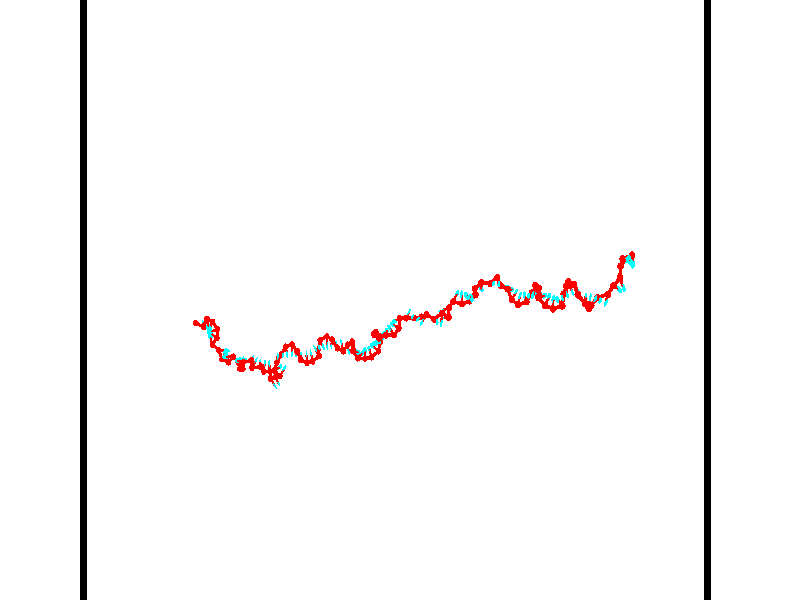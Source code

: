 // switches for output
#declare DRAW_BASES = 1; // possible values are 0, 1; only relevant for DNA ribbons
#declare DRAW_BASES_TYPE = 3; // possible values are 1, 2, 3; only relevant for DNA ribbons
#declare DRAW_FOG = 0; // set to 1 to enable fog

#include "colors.inc"

#include "transforms.inc"
background { rgb <1, 1, 1>}

#default {
   normal{
       ripples 0.25
       frequency 0.20
       turbulence 0.2
       lambda 5
   }
	finish {
		phong 0.1
		phong_size 40.
	}
}

// original window dimensions: 1024x640


// camera settings

camera {
	sky <-0, 1, 0>
	up <-0, 1, 0>
	right 1.6 * <0.99995, 0, 0.00999983>
	location <54.4867, 55, 106.329>
	look_at <55, 55, 55.0001>
	direction <0.513302, 0, -51.3289>
	angle 67.0682
}


# declare cpy_camera_pos = <54.4867, 55, 106.329>;
# if (DRAW_FOG = 1)
fog {
	fog_type 2
	up vnormalize(cpy_camera_pos)
	color rgbt<1,1,1,0.3>
	distance 1e-5
	fog_alt 3e-3
	fog_offset 88
}
# end


// LIGHTS

# declare lum = 6;
global_settings {
	ambient_light rgb lum * <0.05, 0.05, 0.05>
	max_trace_level 15
}# declare cpy_direct_light_amount = 0.25;
light_source
{	1000 * <-0.98995, -1, 1.00995>,
	rgb lum * cpy_direct_light_amount
	parallel
}

light_source
{	1000 * <0.98995, 1, -1.00995>,
	rgb lum * cpy_direct_light_amount
	parallel
}

// strand 0

// nucleotide -1

// particle -1
sphere {
	<36.170704, 53.219894, 50.381630> 0.250000
	pigment { color rgbt <1,0,0,0> }
	no_shadow
}
cylinder {
	<36.176422, 53.172874, 49.984444>,  <36.179852, 53.144661, 49.746132>, 0.100000
	pigment { color rgbt <1,0,0,0> }
	no_shadow
}
cylinder {
	<36.176422, 53.172874, 49.984444>,  <36.170704, 53.219894, 50.381630>, 0.100000
	pigment { color rgbt <1,0,0,0> }
	no_shadow
}

// particle -1
sphere {
	<36.176422, 53.172874, 49.984444> 0.100000
	pigment { color rgbt <1,0,0,0> }
	no_shadow
}
sphere {
	0, 1
	scale<0.080000,0.200000,0.300000>
	matrix <0.909449, 0.414259, -0.035948,
		0.415570, -0.902535, 0.112832,
		0.014297, -0.117554, -0.992964,
		36.180710, 53.137608, 49.686554>
	pigment { color rgbt <0,1,1,0> }
	no_shadow
}
cylinder {
	<36.865402, 52.912689, 50.243702>,  <36.170704, 53.219894, 50.381630>, 0.130000
	pigment { color rgbt <1,0,0,0> }
	no_shadow
}

// nucleotide -1

// particle -1
sphere {
	<36.865402, 52.912689, 50.243702> 0.250000
	pigment { color rgbt <1,0,0,0> }
	no_shadow
}
cylinder {
	<36.730721, 53.109055, 49.922295>,  <36.649910, 53.226871, 49.729450>, 0.100000
	pigment { color rgbt <1,0,0,0> }
	no_shadow
}
cylinder {
	<36.730721, 53.109055, 49.922295>,  <36.865402, 52.912689, 50.243702>, 0.100000
	pigment { color rgbt <1,0,0,0> }
	no_shadow
}

// particle -1
sphere {
	<36.730721, 53.109055, 49.922295> 0.100000
	pigment { color rgbt <1,0,0,0> }
	no_shadow
}
sphere {
	0, 1
	scale<0.080000,0.200000,0.300000>
	matrix <0.897467, 0.425528, -0.116097,
		0.284925, -0.760219, -0.583854,
		-0.336705, 0.490911, -0.803515,
		36.629707, 53.256329, 49.681240>
	pigment { color rgbt <0,1,1,0> }
	no_shadow
}
cylinder {
	<37.210827, 53.551254, 50.405106>,  <36.865402, 52.912689, 50.243702>, 0.130000
	pigment { color rgbt <1,0,0,0> }
	no_shadow
}

// nucleotide -1

// particle -1
sphere {
	<37.210827, 53.551254, 50.405106> 0.250000
	pigment { color rgbt <1,0,0,0> }
	no_shadow
}
cylinder {
	<37.306686, 53.164753, 50.442871>,  <37.364204, 52.932850, 50.465530>, 0.100000
	pigment { color rgbt <1,0,0,0> }
	no_shadow
}
cylinder {
	<37.306686, 53.164753, 50.442871>,  <37.210827, 53.551254, 50.405106>, 0.100000
	pigment { color rgbt <1,0,0,0> }
	no_shadow
}

// particle -1
sphere {
	<37.306686, 53.164753, 50.442871> 0.100000
	pigment { color rgbt <1,0,0,0> }
	no_shadow
}
sphere {
	0, 1
	scale<0.080000,0.200000,0.300000>
	matrix <-0.315736, -0.169528, -0.933580,
		0.918083, 0.193927, -0.345710,
		0.239653, -0.966257, 0.094411,
		37.378582, 52.874874, 50.471195>
	pigment { color rgbt <0,1,1,0> }
	no_shadow
}
cylinder {
	<37.557888, 53.300945, 49.783215>,  <37.210827, 53.551254, 50.405106>, 0.130000
	pigment { color rgbt <1,0,0,0> }
	no_shadow
}

// nucleotide -1

// particle -1
sphere {
	<37.557888, 53.300945, 49.783215> 0.250000
	pigment { color rgbt <1,0,0,0> }
	no_shadow
}
cylinder {
	<37.433029, 52.954151, 49.938602>,  <37.358112, 52.746075, 50.031834>, 0.100000
	pigment { color rgbt <1,0,0,0> }
	no_shadow
}
cylinder {
	<37.433029, 52.954151, 49.938602>,  <37.557888, 53.300945, 49.783215>, 0.100000
	pigment { color rgbt <1,0,0,0> }
	no_shadow
}

// particle -1
sphere {
	<37.433029, 52.954151, 49.938602> 0.100000
	pigment { color rgbt <1,0,0,0> }
	no_shadow
}
sphere {
	0, 1
	scale<0.080000,0.200000,0.300000>
	matrix <-0.242412, -0.322681, -0.914939,
		0.918587, -0.379765, -0.109443,
		-0.312146, -0.866981, 0.388470,
		37.339386, 52.694057, 50.055145>
	pigment { color rgbt <0,1,1,0> }
	no_shadow
}
cylinder {
	<37.875801, 52.703636, 49.370434>,  <37.557888, 53.300945, 49.783215>, 0.130000
	pigment { color rgbt <1,0,0,0> }
	no_shadow
}

// nucleotide -1

// particle -1
sphere {
	<37.875801, 52.703636, 49.370434> 0.250000
	pigment { color rgbt <1,0,0,0> }
	no_shadow
}
cylinder {
	<37.518288, 52.598328, 49.515678>,  <37.303780, 52.535145, 49.602825>, 0.100000
	pigment { color rgbt <1,0,0,0> }
	no_shadow
}
cylinder {
	<37.518288, 52.598328, 49.515678>,  <37.875801, 52.703636, 49.370434>, 0.100000
	pigment { color rgbt <1,0,0,0> }
	no_shadow
}

// particle -1
sphere {
	<37.518288, 52.598328, 49.515678> 0.100000
	pigment { color rgbt <1,0,0,0> }
	no_shadow
}
sphere {
	0, 1
	scale<0.080000,0.200000,0.300000>
	matrix <-0.208410, -0.473096, -0.856006,
		0.397145, -0.840756, 0.367976,
		-0.893780, -0.263268, 0.363109,
		37.250153, 52.519348, 49.624611>
	pigment { color rgbt <0,1,1,0> }
	no_shadow
}
cylinder {
	<37.815979, 52.023491, 49.303329>,  <37.875801, 52.703636, 49.370434>, 0.130000
	pigment { color rgbt <1,0,0,0> }
	no_shadow
}

// nucleotide -1

// particle -1
sphere {
	<37.815979, 52.023491, 49.303329> 0.250000
	pigment { color rgbt <1,0,0,0> }
	no_shadow
}
cylinder {
	<37.469418, 52.223198, 49.299679>,  <37.261482, 52.343021, 49.297489>, 0.100000
	pigment { color rgbt <1,0,0,0> }
	no_shadow
}
cylinder {
	<37.469418, 52.223198, 49.299679>,  <37.815979, 52.023491, 49.303329>, 0.100000
	pigment { color rgbt <1,0,0,0> }
	no_shadow
}

// particle -1
sphere {
	<37.469418, 52.223198, 49.299679> 0.100000
	pigment { color rgbt <1,0,0,0> }
	no_shadow
}
sphere {
	0, 1
	scale<0.080000,0.200000,0.300000>
	matrix <-0.248652, -0.447200, -0.859177,
		-0.433021, -0.742133, 0.511598,
		-0.866409, 0.499251, -0.009114,
		37.209499, 52.372978, 49.296940>
	pigment { color rgbt <0,1,1,0> }
	no_shadow
}
cylinder {
	<37.320808, 51.493881, 49.091888>,  <37.815979, 52.023491, 49.303329>, 0.130000
	pigment { color rgbt <1,0,0,0> }
	no_shadow
}

// nucleotide -1

// particle -1
sphere {
	<37.320808, 51.493881, 49.091888> 0.250000
	pigment { color rgbt <1,0,0,0> }
	no_shadow
}
cylinder {
	<37.173885, 51.851799, 48.990356>,  <37.085732, 52.066551, 48.929436>, 0.100000
	pigment { color rgbt <1,0,0,0> }
	no_shadow
}
cylinder {
	<37.173885, 51.851799, 48.990356>,  <37.320808, 51.493881, 49.091888>, 0.100000
	pigment { color rgbt <1,0,0,0> }
	no_shadow
}

// particle -1
sphere {
	<37.173885, 51.851799, 48.990356> 0.100000
	pigment { color rgbt <1,0,0,0> }
	no_shadow
}
sphere {
	0, 1
	scale<0.080000,0.200000,0.300000>
	matrix <-0.279181, -0.366389, -0.887590,
		-0.887211, -0.255153, 0.384387,
		-0.367307, 0.894794, -0.253831,
		37.063694, 52.120235, 48.914207>
	pigment { color rgbt <0,1,1,0> }
	no_shadow
}
cylinder {
	<37.988220, 51.049728, 49.260044>,  <37.320808, 51.493881, 49.091888>, 0.130000
	pigment { color rgbt <1,0,0,0> }
	no_shadow
}

// nucleotide -1

// particle -1
sphere {
	<37.988220, 51.049728, 49.260044> 0.250000
	pigment { color rgbt <1,0,0,0> }
	no_shadow
}
cylinder {
	<38.387550, 51.034569, 49.242607>,  <38.627148, 51.025471, 49.232143>, 0.100000
	pigment { color rgbt <1,0,0,0> }
	no_shadow
}
cylinder {
	<38.387550, 51.034569, 49.242607>,  <37.988220, 51.049728, 49.260044>, 0.100000
	pigment { color rgbt <1,0,0,0> }
	no_shadow
}

// particle -1
sphere {
	<38.387550, 51.034569, 49.242607> 0.100000
	pigment { color rgbt <1,0,0,0> }
	no_shadow
}
sphere {
	0, 1
	scale<0.080000,0.200000,0.300000>
	matrix <0.020390, -0.474897, 0.879805,
		-0.054050, -0.879225, -0.473331,
		0.998330, -0.037902, -0.043596,
		38.687050, 51.023197, 49.229527>
	pigment { color rgbt <0,1,1,0> }
	no_shadow
}
cylinder {
	<38.329388, 50.364952, 49.470230>,  <37.988220, 51.049728, 49.260044>, 0.130000
	pigment { color rgbt <1,0,0,0> }
	no_shadow
}

// nucleotide -1

// particle -1
sphere {
	<38.329388, 50.364952, 49.470230> 0.250000
	pigment { color rgbt <1,0,0,0> }
	no_shadow
}
cylinder {
	<38.543331, 50.694004, 49.547386>,  <38.671700, 50.891434, 49.593681>, 0.100000
	pigment { color rgbt <1,0,0,0> }
	no_shadow
}
cylinder {
	<38.543331, 50.694004, 49.547386>,  <38.329388, 50.364952, 49.470230>, 0.100000
	pigment { color rgbt <1,0,0,0> }
	no_shadow
}

// particle -1
sphere {
	<38.543331, 50.694004, 49.547386> 0.100000
	pigment { color rgbt <1,0,0,0> }
	no_shadow
}
sphere {
	0, 1
	scale<0.080000,0.200000,0.300000>
	matrix <0.148770, -0.316409, 0.936885,
		0.831740, -0.472407, -0.291617,
		0.534861, 0.822628, 0.192891,
		38.703789, 50.940792, 49.605255>
	pigment { color rgbt <0,1,1,0> }
	no_shadow
}
cylinder {
	<39.023708, 50.137379, 49.754433>,  <38.329388, 50.364952, 49.470230>, 0.130000
	pigment { color rgbt <1,0,0,0> }
	no_shadow
}

// nucleotide -1

// particle -1
sphere {
	<39.023708, 50.137379, 49.754433> 0.250000
	pigment { color rgbt <1,0,0,0> }
	no_shadow
}
cylinder {
	<38.928402, 50.503593, 49.884064>,  <38.871220, 50.723320, 49.961845>, 0.100000
	pigment { color rgbt <1,0,0,0> }
	no_shadow
}
cylinder {
	<38.928402, 50.503593, 49.884064>,  <39.023708, 50.137379, 49.754433>, 0.100000
	pigment { color rgbt <1,0,0,0> }
	no_shadow
}

// particle -1
sphere {
	<38.928402, 50.503593, 49.884064> 0.100000
	pigment { color rgbt <1,0,0,0> }
	no_shadow
}
sphere {
	0, 1
	scale<0.080000,0.200000,0.300000>
	matrix <0.271130, -0.257722, 0.927398,
		0.932588, 0.308832, -0.186823,
		-0.238262, 0.915534, 0.324082,
		38.856922, 50.778252, 49.981289>
	pigment { color rgbt <0,1,1,0> }
	no_shadow
}
cylinder {
	<39.561764, 50.611004, 50.086884>,  <39.023708, 50.137379, 49.754433>, 0.130000
	pigment { color rgbt <1,0,0,0> }
	no_shadow
}

// nucleotide -1

// particle -1
sphere {
	<39.561764, 50.611004, 50.086884> 0.250000
	pigment { color rgbt <1,0,0,0> }
	no_shadow
}
cylinder {
	<39.179634, 50.622341, 50.204559>,  <38.950356, 50.629143, 50.275166>, 0.100000
	pigment { color rgbt <1,0,0,0> }
	no_shadow
}
cylinder {
	<39.179634, 50.622341, 50.204559>,  <39.561764, 50.611004, 50.086884>, 0.100000
	pigment { color rgbt <1,0,0,0> }
	no_shadow
}

// particle -1
sphere {
	<39.179634, 50.622341, 50.204559> 0.100000
	pigment { color rgbt <1,0,0,0> }
	no_shadow
}
sphere {
	0, 1
	scale<0.080000,0.200000,0.300000>
	matrix <0.262473, -0.376222, 0.888575,
		0.135867, 0.926096, 0.351975,
		-0.955326, 0.028344, 0.294191,
		38.893036, 50.630844, 50.292816>
	pigment { color rgbt <0,1,1,0> }
	no_shadow
}
cylinder {
	<39.925770, 50.167061, 49.771900>,  <39.561764, 50.611004, 50.086884>, 0.130000
	pigment { color rgbt <1,0,0,0> }
	no_shadow
}

// nucleotide -1

// particle -1
sphere {
	<39.925770, 50.167061, 49.771900> 0.250000
	pigment { color rgbt <1,0,0,0> }
	no_shadow
}
cylinder {
	<40.296700, 50.253387, 49.894211>,  <40.519257, 50.305183, 49.967598>, 0.100000
	pigment { color rgbt <1,0,0,0> }
	no_shadow
}
cylinder {
	<40.296700, 50.253387, 49.894211>,  <39.925770, 50.167061, 49.771900>, 0.100000
	pigment { color rgbt <1,0,0,0> }
	no_shadow
}

// particle -1
sphere {
	<40.296700, 50.253387, 49.894211> 0.100000
	pigment { color rgbt <1,0,0,0> }
	no_shadow
}
sphere {
	0, 1
	scale<0.080000,0.200000,0.300000>
	matrix <-0.359348, 0.285030, 0.888610,
		0.104618, -0.933907, 0.341866,
		0.927321, 0.215814, 0.305778,
		40.574894, 50.318130, 49.985943>
	pigment { color rgbt <0,1,1,0> }
	no_shadow
}
cylinder {
	<40.224739, 49.721729, 50.375168>,  <39.925770, 50.167061, 49.771900>, 0.130000
	pigment { color rgbt <1,0,0,0> }
	no_shadow
}

// nucleotide -1

// particle -1
sphere {
	<40.224739, 49.721729, 50.375168> 0.250000
	pigment { color rgbt <1,0,0,0> }
	no_shadow
}
cylinder {
	<40.374310, 50.092644, 50.382339>,  <40.464050, 50.315193, 50.386642>, 0.100000
	pigment { color rgbt <1,0,0,0> }
	no_shadow
}
cylinder {
	<40.374310, 50.092644, 50.382339>,  <40.224739, 49.721729, 50.375168>, 0.100000
	pigment { color rgbt <1,0,0,0> }
	no_shadow
}

// particle -1
sphere {
	<40.374310, 50.092644, 50.382339> 0.100000
	pigment { color rgbt <1,0,0,0> }
	no_shadow
}
sphere {
	0, 1
	scale<0.080000,0.200000,0.300000>
	matrix <-0.374517, 0.133284, 0.917591,
		0.848480, -0.349822, 0.397122,
		0.373923, 0.927287, 0.017925,
		40.486488, 50.370831, 50.387718>
	pigment { color rgbt <0,1,1,0> }
	no_shadow
}
cylinder {
	<40.672268, 49.761772, 51.014412>,  <40.224739, 49.721729, 50.375168>, 0.130000
	pigment { color rgbt <1,0,0,0> }
	no_shadow
}

// nucleotide -1

// particle -1
sphere {
	<40.672268, 49.761772, 51.014412> 0.250000
	pigment { color rgbt <1,0,0,0> }
	no_shadow
}
cylinder {
	<40.521179, 50.110283, 50.889069>,  <40.430527, 50.319389, 50.813862>, 0.100000
	pigment { color rgbt <1,0,0,0> }
	no_shadow
}
cylinder {
	<40.521179, 50.110283, 50.889069>,  <40.672268, 49.761772, 51.014412>, 0.100000
	pigment { color rgbt <1,0,0,0> }
	no_shadow
}

// particle -1
sphere {
	<40.521179, 50.110283, 50.889069> 0.100000
	pigment { color rgbt <1,0,0,0> }
	no_shadow
}
sphere {
	0, 1
	scale<0.080000,0.200000,0.300000>
	matrix <-0.501081, 0.092242, 0.860470,
		0.778616, 0.482038, 0.401741,
		-0.377722, 0.871281, -0.313362,
		40.407864, 50.371666, 50.795059>
	pigment { color rgbt <0,1,1,0> }
	no_shadow
}
cylinder {
	<40.850765, 50.295258, 51.596268>,  <40.672268, 49.761772, 51.014412>, 0.130000
	pigment { color rgbt <1,0,0,0> }
	no_shadow
}

// nucleotide -1

// particle -1
sphere {
	<40.850765, 50.295258, 51.596268> 0.250000
	pigment { color rgbt <1,0,0,0> }
	no_shadow
}
cylinder {
	<40.509037, 50.352966, 51.396538>,  <40.304001, 50.387592, 51.276699>, 0.100000
	pigment { color rgbt <1,0,0,0> }
	no_shadow
}
cylinder {
	<40.509037, 50.352966, 51.396538>,  <40.850765, 50.295258, 51.596268>, 0.100000
	pigment { color rgbt <1,0,0,0> }
	no_shadow
}

// particle -1
sphere {
	<40.509037, 50.352966, 51.396538> 0.100000
	pigment { color rgbt <1,0,0,0> }
	no_shadow
}
sphere {
	0, 1
	scale<0.080000,0.200000,0.300000>
	matrix <-0.491799, 0.086406, 0.866411,
		0.168140, 0.985759, -0.002868,
		-0.854320, 0.144268, -0.499323,
		40.252743, 50.396248, 51.246742>
	pigment { color rgbt <0,1,1,0> }
	no_shadow
}
cylinder {
	<41.521225, 50.419971, 51.263988>,  <40.850765, 50.295258, 51.596268>, 0.130000
	pigment { color rgbt <1,0,0,0> }
	no_shadow
}

// nucleotide -1

// particle -1
sphere {
	<41.521225, 50.419971, 51.263988> 0.250000
	pigment { color rgbt <1,0,0,0> }
	no_shadow
}
cylinder {
	<41.480991, 50.507381, 50.875736>,  <41.456852, 50.559826, 50.642784>, 0.100000
	pigment { color rgbt <1,0,0,0> }
	no_shadow
}
cylinder {
	<41.480991, 50.507381, 50.875736>,  <41.521225, 50.419971, 51.263988>, 0.100000
	pigment { color rgbt <1,0,0,0> }
	no_shadow
}

// particle -1
sphere {
	<41.480991, 50.507381, 50.875736> 0.100000
	pigment { color rgbt <1,0,0,0> }
	no_shadow
}
sphere {
	0, 1
	scale<0.080000,0.200000,0.300000>
	matrix <0.768845, -0.602124, -0.215230,
		-0.631475, -0.767916, -0.107447,
		-0.100582, 0.218522, -0.970635,
		41.450817, 50.572937, 50.584545>
	pigment { color rgbt <0,1,1,0> }
	no_shadow
}
cylinder {
	<41.479000, 49.819271, 50.881435>,  <41.521225, 50.419971, 51.263988>, 0.130000
	pigment { color rgbt <1,0,0,0> }
	no_shadow
}

// nucleotide -1

// particle -1
sphere {
	<41.479000, 49.819271, 50.881435> 0.250000
	pigment { color rgbt <1,0,0,0> }
	no_shadow
}
cylinder {
	<41.631588, 50.115417, 50.660042>,  <41.723141, 50.293106, 50.527206>, 0.100000
	pigment { color rgbt <1,0,0,0> }
	no_shadow
}
cylinder {
	<41.631588, 50.115417, 50.660042>,  <41.479000, 49.819271, 50.881435>, 0.100000
	pigment { color rgbt <1,0,0,0> }
	no_shadow
}

// particle -1
sphere {
	<41.631588, 50.115417, 50.660042> 0.100000
	pigment { color rgbt <1,0,0,0> }
	no_shadow
}
sphere {
	0, 1
	scale<0.080000,0.200000,0.300000>
	matrix <0.870887, -0.488583, -0.053313,
		-0.309892, -0.461682, -0.831153,
		0.381473, 0.740362, -0.553481,
		41.746029, 50.337524, 50.493996>
	pigment { color rgbt <0,1,1,0> }
	no_shadow
}
cylinder {
	<42.275883, 49.904720, 50.880165>,  <41.479000, 49.819271, 50.881435>, 0.130000
	pigment { color rgbt <1,0,0,0> }
	no_shadow
}

// nucleotide -1

// particle -1
sphere {
	<42.275883, 49.904720, 50.880165> 0.250000
	pigment { color rgbt <1,0,0,0> }
	no_shadow
}
cylinder {
	<42.171799, 50.086487, 50.539391>,  <42.109348, 50.195549, 50.334927>, 0.100000
	pigment { color rgbt <1,0,0,0> }
	no_shadow
}
cylinder {
	<42.171799, 50.086487, 50.539391>,  <42.275883, 49.904720, 50.880165>, 0.100000
	pigment { color rgbt <1,0,0,0> }
	no_shadow
}

// particle -1
sphere {
	<42.171799, 50.086487, 50.539391> 0.100000
	pigment { color rgbt <1,0,0,0> }
	no_shadow
}
sphere {
	0, 1
	scale<0.080000,0.200000,0.300000>
	matrix <0.870596, -0.271150, -0.410537,
		-0.417559, -0.848516, -0.325061,
		-0.260207, 0.454420, -0.851936,
		42.093739, 50.222813, 50.283810>
	pigment { color rgbt <0,1,1,0> }
	no_shadow
}
cylinder {
	<42.429802, 49.460716, 50.271465>,  <42.275883, 49.904720, 50.880165>, 0.130000
	pigment { color rgbt <1,0,0,0> }
	no_shadow
}

// nucleotide -1

// particle -1
sphere {
	<42.429802, 49.460716, 50.271465> 0.250000
	pigment { color rgbt <1,0,0,0> }
	no_shadow
}
cylinder {
	<42.452209, 49.845825, 50.165688>,  <42.465656, 50.076889, 50.102222>, 0.100000
	pigment { color rgbt <1,0,0,0> }
	no_shadow
}
cylinder {
	<42.452209, 49.845825, 50.165688>,  <42.429802, 49.460716, 50.271465>, 0.100000
	pigment { color rgbt <1,0,0,0> }
	no_shadow
}

// particle -1
sphere {
	<42.452209, 49.845825, 50.165688> 0.100000
	pigment { color rgbt <1,0,0,0> }
	no_shadow
}
sphere {
	0, 1
	scale<0.080000,0.200000,0.300000>
	matrix <0.973182, -0.111840, -0.201020,
		-0.223112, -0.246086, -0.943219,
		0.056021, 0.962774, -0.264440,
		42.469017, 50.134659, 50.086357>
	pigment { color rgbt <0,1,1,0> }
	no_shadow
}
cylinder {
	<42.845009, 49.429993, 49.588356>,  <42.429802, 49.460716, 50.271465>, 0.130000
	pigment { color rgbt <1,0,0,0> }
	no_shadow
}

// nucleotide -1

// particle -1
sphere {
	<42.845009, 49.429993, 49.588356> 0.250000
	pigment { color rgbt <1,0,0,0> }
	no_shadow
}
cylinder {
	<42.849152, 49.792294, 49.757828>,  <42.851635, 50.009674, 49.859509>, 0.100000
	pigment { color rgbt <1,0,0,0> }
	no_shadow
}
cylinder {
	<42.849152, 49.792294, 49.757828>,  <42.845009, 49.429993, 49.588356>, 0.100000
	pigment { color rgbt <1,0,0,0> }
	no_shadow
}

// particle -1
sphere {
	<42.849152, 49.792294, 49.757828> 0.100000
	pigment { color rgbt <1,0,0,0> }
	no_shadow
}
sphere {
	0, 1
	scale<0.080000,0.200000,0.300000>
	matrix <0.990521, 0.048745, -0.128418,
		-0.136968, 0.420990, -0.896665,
		0.010355, 0.905755, 0.423676,
		42.852257, 50.064018, 49.884930>
	pigment { color rgbt <0,1,1,0> }
	no_shadow
}
cylinder {
	<43.013741, 48.910831, 50.102654>,  <42.845009, 49.429993, 49.588356>, 0.130000
	pigment { color rgbt <1,0,0,0> }
	no_shadow
}

// nucleotide -1

// particle -1
sphere {
	<43.013741, 48.910831, 50.102654> 0.250000
	pigment { color rgbt <1,0,0,0> }
	no_shadow
}
cylinder {
	<43.257320, 48.613747, 50.214050>,  <43.403469, 48.435497, 50.280888>, 0.100000
	pigment { color rgbt <1,0,0,0> }
	no_shadow
}
cylinder {
	<43.257320, 48.613747, 50.214050>,  <43.013741, 48.910831, 50.102654>, 0.100000
	pigment { color rgbt <1,0,0,0> }
	no_shadow
}

// particle -1
sphere {
	<43.257320, 48.613747, 50.214050> 0.100000
	pigment { color rgbt <1,0,0,0> }
	no_shadow
}
sphere {
	0, 1
	scale<0.080000,0.200000,0.300000>
	matrix <0.792573, 0.583752, -0.176242,
		-0.031672, 0.328048, 0.944130,
		0.608954, -0.742710, 0.278491,
		43.440006, 48.390934, 50.297596>
	pigment { color rgbt <0,1,1,0> }
	no_shadow
}
cylinder {
	<43.542183, 49.074471, 50.636292>,  <43.013741, 48.910831, 50.102654>, 0.130000
	pigment { color rgbt <1,0,0,0> }
	no_shadow
}

// nucleotide -1

// particle -1
sphere {
	<43.542183, 49.074471, 50.636292> 0.250000
	pigment { color rgbt <1,0,0,0> }
	no_shadow
}
cylinder {
	<43.685577, 48.777615, 50.409763>,  <43.771614, 48.599503, 50.273846>, 0.100000
	pigment { color rgbt <1,0,0,0> }
	no_shadow
}
cylinder {
	<43.685577, 48.777615, 50.409763>,  <43.542183, 49.074471, 50.636292>, 0.100000
	pigment { color rgbt <1,0,0,0> }
	no_shadow
}

// particle -1
sphere {
	<43.685577, 48.777615, 50.409763> 0.100000
	pigment { color rgbt <1,0,0,0> }
	no_shadow
}
sphere {
	0, 1
	scale<0.080000,0.200000,0.300000>
	matrix <0.818668, 0.541455, -0.191338,
		0.448636, -0.395036, 0.801668,
		0.358482, -0.742141, -0.566319,
		43.793121, 48.554974, 50.239868>
	pigment { color rgbt <0,1,1,0> }
	no_shadow
}
cylinder {
	<44.070896, 49.212521, 51.175625>,  <43.542183, 49.074471, 50.636292>, 0.130000
	pigment { color rgbt <1,0,0,0> }
	no_shadow
}

// nucleotide -1

// particle -1
sphere {
	<44.070896, 49.212521, 51.175625> 0.250000
	pigment { color rgbt <1,0,0,0> }
	no_shadow
}
cylinder {
	<44.304127, 49.536861, 51.155472>,  <44.444065, 49.731468, 51.143379>, 0.100000
	pigment { color rgbt <1,0,0,0> }
	no_shadow
}
cylinder {
	<44.304127, 49.536861, 51.155472>,  <44.070896, 49.212521, 51.175625>, 0.100000
	pigment { color rgbt <1,0,0,0> }
	no_shadow
}

// particle -1
sphere {
	<44.304127, 49.536861, 51.155472> 0.100000
	pigment { color rgbt <1,0,0,0> }
	no_shadow
}
sphere {
	0, 1
	scale<0.080000,0.200000,0.300000>
	matrix <-0.761683, 0.524035, -0.381086,
		-0.282605, 0.260575, 0.923166,
		0.583073, 0.810856, -0.050381,
		44.479050, 49.780117, 51.140358>
	pigment { color rgbt <0,1,1,0> }
	no_shadow
}
cylinder {
	<43.644611, 49.699295, 51.607643>,  <44.070896, 49.212521, 51.175625>, 0.130000
	pigment { color rgbt <1,0,0,0> }
	no_shadow
}

// nucleotide -1

// particle -1
sphere {
	<43.644611, 49.699295, 51.607643> 0.250000
	pigment { color rgbt <1,0,0,0> }
	no_shadow
}
cylinder {
	<43.876656, 49.814835, 51.303001>,  <44.015881, 49.884159, 51.120216>, 0.100000
	pigment { color rgbt <1,0,0,0> }
	no_shadow
}
cylinder {
	<43.876656, 49.814835, 51.303001>,  <43.644611, 49.699295, 51.607643>, 0.100000
	pigment { color rgbt <1,0,0,0> }
	no_shadow
}

// particle -1
sphere {
	<43.876656, 49.814835, 51.303001> 0.100000
	pigment { color rgbt <1,0,0,0> }
	no_shadow
}
sphere {
	0, 1
	scale<0.080000,0.200000,0.300000>
	matrix <-0.800128, 0.377186, -0.466397,
		0.152550, 0.879942, 0.449922,
		0.580106, 0.288847, -0.761606,
		44.050686, 49.901489, 51.074520>
	pigment { color rgbt <0,1,1,0> }
	no_shadow
}
cylinder {
	<43.917641, 50.305702, 51.781677>,  <43.644611, 49.699295, 51.607643>, 0.130000
	pigment { color rgbt <1,0,0,0> }
	no_shadow
}

// nucleotide -1

// particle -1
sphere {
	<43.917641, 50.305702, 51.781677> 0.250000
	pigment { color rgbt <1,0,0,0> }
	no_shadow
}
cylinder {
	<44.012043, 50.590950, 52.045723>,  <44.068684, 50.762100, 52.204151>, 0.100000
	pigment { color rgbt <1,0,0,0> }
	no_shadow
}
cylinder {
	<44.012043, 50.590950, 52.045723>,  <43.917641, 50.305702, 51.781677>, 0.100000
	pigment { color rgbt <1,0,0,0> }
	no_shadow
}

// particle -1
sphere {
	<44.012043, 50.590950, 52.045723> 0.100000
	pigment { color rgbt <1,0,0,0> }
	no_shadow
}
sphere {
	0, 1
	scale<0.080000,0.200000,0.300000>
	matrix <0.925328, 0.042531, -0.376775,
		-0.296762, 0.699747, -0.649835,
		0.236009, 0.713124, 0.660117,
		44.082848, 50.804886, 52.243759>
	pigment { color rgbt <0,1,1,0> }
	no_shadow
}
cylinder {
	<44.262985, 50.882812, 51.442127>,  <43.917641, 50.305702, 51.781677>, 0.130000
	pigment { color rgbt <1,0,0,0> }
	no_shadow
}

// nucleotide -1

// particle -1
sphere {
	<44.262985, 50.882812, 51.442127> 0.250000
	pigment { color rgbt <1,0,0,0> }
	no_shadow
}
cylinder {
	<44.409763, 50.872498, 51.814079>,  <44.497829, 50.866310, 52.037251>, 0.100000
	pigment { color rgbt <1,0,0,0> }
	no_shadow
}
cylinder {
	<44.409763, 50.872498, 51.814079>,  <44.262985, 50.882812, 51.442127>, 0.100000
	pigment { color rgbt <1,0,0,0> }
	no_shadow
}

// particle -1
sphere {
	<44.409763, 50.872498, 51.814079> 0.100000
	pigment { color rgbt <1,0,0,0> }
	no_shadow
}
sphere {
	0, 1
	scale<0.080000,0.200000,0.300000>
	matrix <0.927477, -0.066861, -0.367852,
		0.071659, 0.997429, -0.000617,
		0.366948, -0.025788, 0.929884,
		44.519848, 50.864761, 52.093044>
	pigment { color rgbt <0,1,1,0> }
	no_shadow
}
cylinder {
	<44.697300, 51.477432, 51.641594>,  <44.262985, 50.882812, 51.442127>, 0.130000
	pigment { color rgbt <1,0,0,0> }
	no_shadow
}

// nucleotide -1

// particle -1
sphere {
	<44.697300, 51.477432, 51.641594> 0.250000
	pigment { color rgbt <1,0,0,0> }
	no_shadow
}
cylinder {
	<44.804188, 51.146709, 51.839577>,  <44.868320, 50.948277, 51.958366>, 0.100000
	pigment { color rgbt <1,0,0,0> }
	no_shadow
}
cylinder {
	<44.804188, 51.146709, 51.839577>,  <44.697300, 51.477432, 51.641594>, 0.100000
	pigment { color rgbt <1,0,0,0> }
	no_shadow
}

// particle -1
sphere {
	<44.804188, 51.146709, 51.839577> 0.100000
	pigment { color rgbt <1,0,0,0> }
	no_shadow
}
sphere {
	0, 1
	scale<0.080000,0.200000,0.300000>
	matrix <0.902209, 0.034213, -0.429939,
		0.338541, 0.561448, 0.755093,
		0.267223, -0.826805, 0.494961,
		44.884354, 50.898666, 51.988064>
	pigment { color rgbt <0,1,1,0> }
	no_shadow
}
cylinder {
	<45.353539, 51.666748, 52.080463>,  <44.697300, 51.477432, 51.641594>, 0.130000
	pigment { color rgbt <1,0,0,0> }
	no_shadow
}

// nucleotide -1

// particle -1
sphere {
	<45.353539, 51.666748, 52.080463> 0.250000
	pigment { color rgbt <1,0,0,0> }
	no_shadow
}
cylinder {
	<45.312866, 51.288628, 51.956482>,  <45.288464, 51.061756, 51.882095>, 0.100000
	pigment { color rgbt <1,0,0,0> }
	no_shadow
}
cylinder {
	<45.312866, 51.288628, 51.956482>,  <45.353539, 51.666748, 52.080463>, 0.100000
	pigment { color rgbt <1,0,0,0> }
	no_shadow
}

// particle -1
sphere {
	<45.312866, 51.288628, 51.956482> 0.100000
	pigment { color rgbt <1,0,0,0> }
	no_shadow
}
sphere {
	0, 1
	scale<0.080000,0.200000,0.300000>
	matrix <0.899930, 0.045388, -0.433665,
		0.424011, -0.323029, 0.846089,
		-0.101684, -0.945300, -0.309949,
		45.282360, 51.005039, 51.863499>
	pigment { color rgbt <0,1,1,0> }
	no_shadow
}
cylinder {
	<45.843998, 51.187401, 52.382515>,  <45.353539, 51.666748, 52.080463>, 0.130000
	pigment { color rgbt <1,0,0,0> }
	no_shadow
}

// nucleotide -1

// particle -1
sphere {
	<45.843998, 51.187401, 52.382515> 0.250000
	pigment { color rgbt <1,0,0,0> }
	no_shadow
}
cylinder {
	<45.723122, 51.026314, 52.036915>,  <45.650597, 50.929661, 51.829552>, 0.100000
	pigment { color rgbt <1,0,0,0> }
	no_shadow
}
cylinder {
	<45.723122, 51.026314, 52.036915>,  <45.843998, 51.187401, 52.382515>, 0.100000
	pigment { color rgbt <1,0,0,0> }
	no_shadow
}

// particle -1
sphere {
	<45.723122, 51.026314, 52.036915> 0.100000
	pigment { color rgbt <1,0,0,0> }
	no_shadow
}
sphere {
	0, 1
	scale<0.080000,0.200000,0.300000>
	matrix <0.935145, 0.050568, -0.350639,
		0.184898, -0.913929, 0.361314,
		-0.302188, -0.402713, -0.864005,
		45.632465, 50.905499, 51.777714>
	pigment { color rgbt <0,1,1,0> }
	no_shadow
}
cylinder {
	<46.127960, 50.549412, 52.265759>,  <45.843998, 51.187401, 52.382515>, 0.130000
	pigment { color rgbt <1,0,0,0> }
	no_shadow
}

// nucleotide -1

// particle -1
sphere {
	<46.127960, 50.549412, 52.265759> 0.250000
	pigment { color rgbt <1,0,0,0> }
	no_shadow
}
cylinder {
	<46.106255, 50.736134, 51.912682>,  <46.093231, 50.848167, 51.700836>, 0.100000
	pigment { color rgbt <1,0,0,0> }
	no_shadow
}
cylinder {
	<46.106255, 50.736134, 51.912682>,  <46.127960, 50.549412, 52.265759>, 0.100000
	pigment { color rgbt <1,0,0,0> }
	no_shadow
}

// particle -1
sphere {
	<46.106255, 50.736134, 51.912682> 0.100000
	pigment { color rgbt <1,0,0,0> }
	no_shadow
}
sphere {
	0, 1
	scale<0.080000,0.200000,0.300000>
	matrix <0.997677, 0.061804, -0.028651,
		0.041180, -0.882198, -0.469074,
		-0.054266, 0.466805, -0.882694,
		46.089973, 50.876175, 51.647873>
	pigment { color rgbt <0,1,1,0> }
	no_shadow
}
cylinder {
	<46.649849, 50.273819, 51.832329>,  <46.127960, 50.549412, 52.265759>, 0.130000
	pigment { color rgbt <1,0,0,0> }
	no_shadow
}

// nucleotide -1

// particle -1
sphere {
	<46.649849, 50.273819, 51.832329> 0.250000
	pigment { color rgbt <1,0,0,0> }
	no_shadow
}
cylinder {
	<46.595512, 50.636368, 51.672310>,  <46.562908, 50.853897, 51.576298>, 0.100000
	pigment { color rgbt <1,0,0,0> }
	no_shadow
}
cylinder {
	<46.595512, 50.636368, 51.672310>,  <46.649849, 50.273819, 51.832329>, 0.100000
	pigment { color rgbt <1,0,0,0> }
	no_shadow
}

// particle -1
sphere {
	<46.595512, 50.636368, 51.672310> 0.100000
	pigment { color rgbt <1,0,0,0> }
	no_shadow
}
sphere {
	0, 1
	scale<0.080000,0.200000,0.300000>
	matrix <0.986619, 0.087012, -0.137884,
		-0.090165, -0.413425, -0.906063,
		-0.135843, 0.906371, -0.400047,
		46.554760, 50.908279, 51.552296>
	pigment { color rgbt <0,1,1,0> }
	no_shadow
}
cylinder {
	<47.086048, 50.343327, 51.275436>,  <46.649849, 50.273819, 51.832329>, 0.130000
	pigment { color rgbt <1,0,0,0> }
	no_shadow
}

// nucleotide -1

// particle -1
sphere {
	<47.086048, 50.343327, 51.275436> 0.250000
	pigment { color rgbt <1,0,0,0> }
	no_shadow
}
cylinder {
	<47.008259, 50.717247, 51.394314>,  <46.961586, 50.941601, 51.465641>, 0.100000
	pigment { color rgbt <1,0,0,0> }
	no_shadow
}
cylinder {
	<47.008259, 50.717247, 51.394314>,  <47.086048, 50.343327, 51.275436>, 0.100000
	pigment { color rgbt <1,0,0,0> }
	no_shadow
}

// particle -1
sphere {
	<47.008259, 50.717247, 51.394314> 0.100000
	pigment { color rgbt <1,0,0,0> }
	no_shadow
}
sphere {
	0, 1
	scale<0.080000,0.200000,0.300000>
	matrix <0.937169, 0.266529, -0.225115,
		-0.289649, 0.234743, -0.927900,
		-0.194469, 0.934804, 0.297194,
		46.949917, 50.997688, 51.483471>
	pigment { color rgbt <0,1,1,0> }
	no_shadow
}
cylinder {
	<47.653976, 50.724949, 51.104156>,  <47.086048, 50.343327, 51.275436>, 0.130000
	pigment { color rgbt <1,0,0,0> }
	no_shadow
}

// nucleotide -1

// particle -1
sphere {
	<47.653976, 50.724949, 51.104156> 0.250000
	pigment { color rgbt <1,0,0,0> }
	no_shadow
}
cylinder {
	<47.462578, 51.056278, 51.220718>,  <47.347736, 51.255077, 51.290657>, 0.100000
	pigment { color rgbt <1,0,0,0> }
	no_shadow
}
cylinder {
	<47.462578, 51.056278, 51.220718>,  <47.653976, 50.724949, 51.104156>, 0.100000
	pigment { color rgbt <1,0,0,0> }
	no_shadow
}

// particle -1
sphere {
	<47.462578, 51.056278, 51.220718> 0.100000
	pigment { color rgbt <1,0,0,0> }
	no_shadow
}
sphere {
	0, 1
	scale<0.080000,0.200000,0.300000>
	matrix <0.810630, 0.544266, -0.215994,
		-0.337515, 0.132868, -0.931896,
		-0.478501, 0.828324, 0.291404,
		47.319027, 51.304775, 51.308140>
	pigment { color rgbt <0,1,1,0> }
	no_shadow
}
cylinder {
	<47.455582, 51.109474, 50.453720>,  <47.653976, 50.724949, 51.104156>, 0.130000
	pigment { color rgbt <1,0,0,0> }
	no_shadow
}

// nucleotide -1

// particle -1
sphere {
	<47.455582, 51.109474, 50.453720> 0.250000
	pigment { color rgbt <1,0,0,0> }
	no_shadow
}
cylinder {
	<47.564373, 51.263386, 50.806534>,  <47.629646, 51.355732, 51.018223>, 0.100000
	pigment { color rgbt <1,0,0,0> }
	no_shadow
}
cylinder {
	<47.564373, 51.263386, 50.806534>,  <47.455582, 51.109474, 50.453720>, 0.100000
	pigment { color rgbt <1,0,0,0> }
	no_shadow
}

// particle -1
sphere {
	<47.564373, 51.263386, 50.806534> 0.100000
	pigment { color rgbt <1,0,0,0> }
	no_shadow
}
sphere {
	0, 1
	scale<0.080000,0.200000,0.300000>
	matrix <0.822475, 0.382881, -0.420638,
		-0.499564, 0.839851, -0.212333,
		0.271975, 0.384775, 0.882031,
		47.645966, 51.378819, 51.071144>
	pigment { color rgbt <0,1,1,0> }
	no_shadow
}
cylinder {
	<47.667389, 51.901119, 50.514580>,  <47.455582, 51.109474, 50.453720>, 0.130000
	pigment { color rgbt <1,0,0,0> }
	no_shadow
}

// nucleotide -1

// particle -1
sphere {
	<47.667389, 51.901119, 50.514580> 0.250000
	pigment { color rgbt <1,0,0,0> }
	no_shadow
}
cylinder {
	<47.857140, 51.637886, 50.748466>,  <47.970989, 51.479946, 50.888798>, 0.100000
	pigment { color rgbt <1,0,0,0> }
	no_shadow
}
cylinder {
	<47.857140, 51.637886, 50.748466>,  <47.667389, 51.901119, 50.514580>, 0.100000
	pigment { color rgbt <1,0,0,0> }
	no_shadow
}

// particle -1
sphere {
	<47.857140, 51.637886, 50.748466> 0.100000
	pigment { color rgbt <1,0,0,0> }
	no_shadow
}
sphere {
	0, 1
	scale<0.080000,0.200000,0.300000>
	matrix <0.863448, 0.218397, -0.454709,
		0.171538, 0.720573, 0.671825,
		0.474376, -0.658086, 0.584714,
		47.999451, 51.440460, 50.923882>
	pigment { color rgbt <0,1,1,0> }
	no_shadow
}
cylinder {
	<48.310879, 52.202080, 50.760174>,  <47.667389, 51.901119, 50.514580>, 0.130000
	pigment { color rgbt <1,0,0,0> }
	no_shadow
}

// nucleotide -1

// particle -1
sphere {
	<48.310879, 52.202080, 50.760174> 0.250000
	pigment { color rgbt <1,0,0,0> }
	no_shadow
}
cylinder {
	<48.333237, 51.803276, 50.781532>,  <48.346653, 51.563995, 50.794350>, 0.100000
	pigment { color rgbt <1,0,0,0> }
	no_shadow
}
cylinder {
	<48.333237, 51.803276, 50.781532>,  <48.310879, 52.202080, 50.760174>, 0.100000
	pigment { color rgbt <1,0,0,0> }
	no_shadow
}

// particle -1
sphere {
	<48.333237, 51.803276, 50.781532> 0.100000
	pigment { color rgbt <1,0,0,0> }
	no_shadow
}
sphere {
	0, 1
	scale<0.080000,0.200000,0.300000>
	matrix <0.883718, 0.024514, -0.467378,
		0.464670, 0.073318, 0.882443,
		0.055899, -0.997007, 0.053401,
		48.350006, 51.504173, 50.797554>
	pigment { color rgbt <0,1,1,0> }
	no_shadow
}
cylinder {
	<48.823647, 51.986641, 51.153702>,  <48.310879, 52.202080, 50.760174>, 0.130000
	pigment { color rgbt <1,0,0,0> }
	no_shadow
}

// nucleotide -1

// particle -1
sphere {
	<48.823647, 51.986641, 51.153702> 0.250000
	pigment { color rgbt <1,0,0,0> }
	no_shadow
}
cylinder {
	<48.765182, 51.714458, 50.866478>,  <48.730103, 51.551147, 50.694141>, 0.100000
	pigment { color rgbt <1,0,0,0> }
	no_shadow
}
cylinder {
	<48.765182, 51.714458, 50.866478>,  <48.823647, 51.986641, 51.153702>, 0.100000
	pigment { color rgbt <1,0,0,0> }
	no_shadow
}

// particle -1
sphere {
	<48.765182, 51.714458, 50.866478> 0.100000
	pigment { color rgbt <1,0,0,0> }
	no_shadow
}
sphere {
	0, 1
	scale<0.080000,0.200000,0.300000>
	matrix <0.958639, 0.081779, -0.272624,
		0.244232, -0.728209, 0.640361,
		-0.146159, -0.680458, -0.718063,
		48.721336, 51.510323, 50.651058>
	pigment { color rgbt <0,1,1,0> }
	no_shadow
}
cylinder {
	<49.323952, 51.329163, 51.202461>,  <48.823647, 51.986641, 51.153702>, 0.130000
	pigment { color rgbt <1,0,0,0> }
	no_shadow
}

// nucleotide -1

// particle -1
sphere {
	<49.323952, 51.329163, 51.202461> 0.250000
	pigment { color rgbt <1,0,0,0> }
	no_shadow
}
cylinder {
	<49.235382, 51.505768, 50.854660>,  <49.182240, 51.611732, 50.645981>, 0.100000
	pigment { color rgbt <1,0,0,0> }
	no_shadow
}
cylinder {
	<49.235382, 51.505768, 50.854660>,  <49.323952, 51.329163, 51.202461>, 0.100000
	pigment { color rgbt <1,0,0,0> }
	no_shadow
}

// particle -1
sphere {
	<49.235382, 51.505768, 50.854660> 0.100000
	pigment { color rgbt <1,0,0,0> }
	no_shadow
}
sphere {
	0, 1
	scale<0.080000,0.200000,0.300000>
	matrix <0.975168, 0.096351, -0.199411,
		-0.004265, -0.892067, -0.451883,
		-0.221428, 0.441512, -0.869504,
		49.168953, 51.638222, 50.593807>
	pigment { color rgbt <0,1,1,0> }
	no_shadow
}
cylinder {
	<49.836826, 51.057915, 50.658180>,  <49.323952, 51.329163, 51.202461>, 0.130000
	pigment { color rgbt <1,0,0,0> }
	no_shadow
}

// nucleotide -1

// particle -1
sphere {
	<49.836826, 51.057915, 50.658180> 0.250000
	pigment { color rgbt <1,0,0,0> }
	no_shadow
}
cylinder {
	<49.713562, 51.421272, 50.545139>,  <49.639603, 51.639286, 50.477314>, 0.100000
	pigment { color rgbt <1,0,0,0> }
	no_shadow
}
cylinder {
	<49.713562, 51.421272, 50.545139>,  <49.836826, 51.057915, 50.658180>, 0.100000
	pigment { color rgbt <1,0,0,0> }
	no_shadow
}

// particle -1
sphere {
	<49.713562, 51.421272, 50.545139> 0.100000
	pigment { color rgbt <1,0,0,0> }
	no_shadow
}
sphere {
	0, 1
	scale<0.080000,0.200000,0.300000>
	matrix <0.946248, 0.261994, -0.189669,
		-0.098254, -0.325860, -0.940298,
		-0.308158, 0.908391, -0.282603,
		49.621113, 51.693790, 50.460358>
	pigment { color rgbt <0,1,1,0> }
	no_shadow
}
cylinder {
	<50.167934, 51.538094, 50.091511>,  <49.836826, 51.057915, 50.658180>, 0.130000
	pigment { color rgbt <1,0,0,0> }
	no_shadow
}

// nucleotide -1

// particle -1
sphere {
	<50.167934, 51.538094, 50.091511> 0.250000
	pigment { color rgbt <1,0,0,0> }
	no_shadow
}
cylinder {
	<50.256966, 51.247536, 50.351604>,  <50.310383, 51.073200, 50.507660>, 0.100000
	pigment { color rgbt <1,0,0,0> }
	no_shadow
}
cylinder {
	<50.256966, 51.247536, 50.351604>,  <50.167934, 51.538094, 50.091511>, 0.100000
	pigment { color rgbt <1,0,0,0> }
	no_shadow
}

// particle -1
sphere {
	<50.256966, 51.247536, 50.351604> 0.100000
	pigment { color rgbt <1,0,0,0> }
	no_shadow
}
sphere {
	0, 1
	scale<0.080000,0.200000,0.300000>
	matrix <0.859638, 0.460841, 0.220563,
		-0.459873, 0.509876, 0.727010,
		0.222576, -0.726396, 0.650237,
		50.323738, 51.029617, 50.546677>
	pigment { color rgbt <0,1,1,0> }
	no_shadow
}
cylinder {
	<50.639584, 51.810383, 50.656979>,  <50.167934, 51.538094, 50.091511>, 0.130000
	pigment { color rgbt <1,0,0,0> }
	no_shadow
}

// nucleotide -1

// particle -1
sphere {
	<50.639584, 51.810383, 50.656979> 0.250000
	pigment { color rgbt <1,0,0,0> }
	no_shadow
}
cylinder {
	<50.642967, 51.414726, 50.715660>,  <50.644997, 51.177330, 50.750870>, 0.100000
	pigment { color rgbt <1,0,0,0> }
	no_shadow
}
cylinder {
	<50.642967, 51.414726, 50.715660>,  <50.639584, 51.810383, 50.656979>, 0.100000
	pigment { color rgbt <1,0,0,0> }
	no_shadow
}

// particle -1
sphere {
	<50.642967, 51.414726, 50.715660> 0.100000
	pigment { color rgbt <1,0,0,0> }
	no_shadow
}
sphere {
	0, 1
	scale<0.080000,0.200000,0.300000>
	matrix <0.916343, 0.066394, 0.394850,
		-0.400304, 0.131089, 0.906958,
		0.008456, -0.989145, 0.146701,
		50.645504, 51.117981, 50.759670>
	pigment { color rgbt <0,1,1,0> }
	no_shadow
}
cylinder {
	<50.721333, 51.635975, 51.300167>,  <50.639584, 51.810383, 50.656979>, 0.130000
	pigment { color rgbt <1,0,0,0> }
	no_shadow
}

// nucleotide -1

// particle -1
sphere {
	<50.721333, 51.635975, 51.300167> 0.250000
	pigment { color rgbt <1,0,0,0> }
	no_shadow
}
cylinder {
	<50.867123, 51.297230, 51.145256>,  <50.954597, 51.093983, 51.052311>, 0.100000
	pigment { color rgbt <1,0,0,0> }
	no_shadow
}
cylinder {
	<50.867123, 51.297230, 51.145256>,  <50.721333, 51.635975, 51.300167>, 0.100000
	pigment { color rgbt <1,0,0,0> }
	no_shadow
}

// particle -1
sphere {
	<50.867123, 51.297230, 51.145256> 0.100000
	pigment { color rgbt <1,0,0,0> }
	no_shadow
}
sphere {
	0, 1
	scale<0.080000,0.200000,0.300000>
	matrix <0.773243, 0.043488, 0.632617,
		-0.518899, -0.530029, 0.670681,
		0.364472, -0.846864, -0.387275,
		50.976463, 51.043171, 51.029072>
	pigment { color rgbt <0,1,1,0> }
	no_shadow
}
cylinder {
	<50.774647, 51.152946, 51.849045>,  <50.721333, 51.635975, 51.300167>, 0.130000
	pigment { color rgbt <1,0,0,0> }
	no_shadow
}

// nucleotide -1

// particle -1
sphere {
	<50.774647, 51.152946, 51.849045> 0.250000
	pigment { color rgbt <1,0,0,0> }
	no_shadow
}
cylinder {
	<51.044266, 51.071468, 51.565025>,  <51.206039, 51.022583, 51.394615>, 0.100000
	pigment { color rgbt <1,0,0,0> }
	no_shadow
}
cylinder {
	<51.044266, 51.071468, 51.565025>,  <50.774647, 51.152946, 51.849045>, 0.100000
	pigment { color rgbt <1,0,0,0> }
	no_shadow
}

// particle -1
sphere {
	<51.044266, 51.071468, 51.565025> 0.100000
	pigment { color rgbt <1,0,0,0> }
	no_shadow
}
sphere {
	0, 1
	scale<0.080000,0.200000,0.300000>
	matrix <0.738531, 0.166225, 0.653407,
		-0.015069, -0.964820, 0.262480,
		0.674051, -0.203696, -0.710044,
		51.246483, 51.010361, 51.352013>
	pigment { color rgbt <0,1,1,0> }
	no_shadow
}
cylinder {
	<51.226383, 50.644333, 52.104118>,  <50.774647, 51.152946, 51.849045>, 0.130000
	pigment { color rgbt <1,0,0,0> }
	no_shadow
}

// nucleotide -1

// particle -1
sphere {
	<51.226383, 50.644333, 52.104118> 0.250000
	pigment { color rgbt <1,0,0,0> }
	no_shadow
}
cylinder {
	<51.445797, 50.835041, 51.829369>,  <51.577446, 50.949467, 51.664516>, 0.100000
	pigment { color rgbt <1,0,0,0> }
	no_shadow
}
cylinder {
	<51.445797, 50.835041, 51.829369>,  <51.226383, 50.644333, 52.104118>, 0.100000
	pigment { color rgbt <1,0,0,0> }
	no_shadow
}

// particle -1
sphere {
	<51.445797, 50.835041, 51.829369> 0.100000
	pigment { color rgbt <1,0,0,0> }
	no_shadow
}
sphere {
	0, 1
	scale<0.080000,0.200000,0.300000>
	matrix <0.548144, 0.415290, 0.725998,
		0.631387, -0.774742, -0.033538,
		0.548533, 0.476769, -0.686879,
		51.610355, 50.978073, 51.623306>
	pigment { color rgbt <0,1,1,0> }
	no_shadow
}
cylinder {
	<51.887856, 50.639355, 52.288097>,  <51.226383, 50.644333, 52.104118>, 0.130000
	pigment { color rgbt <1,0,0,0> }
	no_shadow
}

// nucleotide -1

// particle -1
sphere {
	<51.887856, 50.639355, 52.288097> 0.250000
	pigment { color rgbt <1,0,0,0> }
	no_shadow
}
cylinder {
	<51.883419, 50.955719, 52.043365>,  <51.880756, 51.145538, 51.896526>, 0.100000
	pigment { color rgbt <1,0,0,0> }
	no_shadow
}
cylinder {
	<51.883419, 50.955719, 52.043365>,  <51.887856, 50.639355, 52.288097>, 0.100000
	pigment { color rgbt <1,0,0,0> }
	no_shadow
}

// particle -1
sphere {
	<51.883419, 50.955719, 52.043365> 0.100000
	pigment { color rgbt <1,0,0,0> }
	no_shadow
}
sphere {
	0, 1
	scale<0.080000,0.200000,0.300000>
	matrix <0.650748, 0.470276, 0.596127,
		0.759213, -0.391540, -0.519897,
		-0.011088, 0.790909, -0.611833,
		51.880093, 51.192993, 51.859814>
	pigment { color rgbt <0,1,1,0> }
	no_shadow
}
cylinder {
	<52.489597, 50.748642, 52.564491>,  <51.887856, 50.639355, 52.288097>, 0.130000
	pigment { color rgbt <1,0,0,0> }
	no_shadow
}

// nucleotide -1

// particle -1
sphere {
	<52.489597, 50.748642, 52.564491> 0.250000
	pigment { color rgbt <1,0,0,0> }
	no_shadow
}
cylinder {
	<52.370689, 51.075016, 52.366150>,  <52.299343, 51.270840, 52.247147>, 0.100000
	pigment { color rgbt <1,0,0,0> }
	no_shadow
}
cylinder {
	<52.370689, 51.075016, 52.366150>,  <52.489597, 50.748642, 52.564491>, 0.100000
	pigment { color rgbt <1,0,0,0> }
	no_shadow
}

// particle -1
sphere {
	<52.370689, 51.075016, 52.366150> 0.100000
	pigment { color rgbt <1,0,0,0> }
	no_shadow
}
sphere {
	0, 1
	scale<0.080000,0.200000,0.300000>
	matrix <0.585666, 0.565984, 0.580222,
		0.754071, -0.117919, -0.646121,
		-0.297275, 0.815939, -0.495854,
		52.281506, 51.319798, 52.217392>
	pigment { color rgbt <0,1,1,0> }
	no_shadow
}
cylinder {
	<53.082092, 51.168388, 52.154900>,  <52.489597, 50.748642, 52.564491>, 0.130000
	pigment { color rgbt <1,0,0,0> }
	no_shadow
}

// nucleotide -1

// particle -1
sphere {
	<53.082092, 51.168388, 52.154900> 0.250000
	pigment { color rgbt <1,0,0,0> }
	no_shadow
}
cylinder {
	<52.776249, 51.410568, 52.243263>,  <52.592743, 51.555878, 52.296284>, 0.100000
	pigment { color rgbt <1,0,0,0> }
	no_shadow
}
cylinder {
	<52.776249, 51.410568, 52.243263>,  <53.082092, 51.168388, 52.154900>, 0.100000
	pigment { color rgbt <1,0,0,0> }
	no_shadow
}

// particle -1
sphere {
	<52.776249, 51.410568, 52.243263> 0.100000
	pigment { color rgbt <1,0,0,0> }
	no_shadow
}
sphere {
	0, 1
	scale<0.080000,0.200000,0.300000>
	matrix <0.575732, 0.487603, 0.656335,
		0.289661, 0.629026, -0.721403,
		-0.764610, 0.605450, 0.220911,
		52.546867, 51.592205, 52.309536>
	pigment { color rgbt <0,1,1,0> }
	no_shadow
}
cylinder {
	<53.261101, 51.855972, 52.068764>,  <53.082092, 51.168388, 52.154900>, 0.130000
	pigment { color rgbt <1,0,0,0> }
	no_shadow
}

// nucleotide -1

// particle -1
sphere {
	<53.261101, 51.855972, 52.068764> 0.250000
	pigment { color rgbt <1,0,0,0> }
	no_shadow
}
cylinder {
	<52.974945, 51.796055, 52.341759>,  <52.803253, 51.760105, 52.505554>, 0.100000
	pigment { color rgbt <1,0,0,0> }
	no_shadow
}
cylinder {
	<52.974945, 51.796055, 52.341759>,  <53.261101, 51.855972, 52.068764>, 0.100000
	pigment { color rgbt <1,0,0,0> }
	no_shadow
}

// particle -1
sphere {
	<52.974945, 51.796055, 52.341759> 0.100000
	pigment { color rgbt <1,0,0,0> }
	no_shadow
}
sphere {
	0, 1
	scale<0.080000,0.200000,0.300000>
	matrix <0.602908, 0.361352, 0.711285,
		-0.353164, 0.920318, -0.168193,
		-0.715386, -0.149795, 0.682484,
		52.760330, 51.751118, 52.546505>
	pigment { color rgbt <0,1,1,0> }
	no_shadow
}
cylinder {
	<53.320805, 52.295956, 52.441444>,  <53.261101, 51.855972, 52.068764>, 0.130000
	pigment { color rgbt <1,0,0,0> }
	no_shadow
}

// nucleotide -1

// particle -1
sphere {
	<53.320805, 52.295956, 52.441444> 0.250000
	pigment { color rgbt <1,0,0,0> }
	no_shadow
}
cylinder {
	<53.123474, 52.053829, 52.691315>,  <53.005074, 51.908554, 52.841236>, 0.100000
	pigment { color rgbt <1,0,0,0> }
	no_shadow
}
cylinder {
	<53.123474, 52.053829, 52.691315>,  <53.320805, 52.295956, 52.441444>, 0.100000
	pigment { color rgbt <1,0,0,0> }
	no_shadow
}

// particle -1
sphere {
	<53.123474, 52.053829, 52.691315> 0.100000
	pigment { color rgbt <1,0,0,0> }
	no_shadow
}
sphere {
	0, 1
	scale<0.080000,0.200000,0.300000>
	matrix <0.660533, 0.206572, 0.721820,
		-0.565970, 0.768713, 0.297923,
		-0.493330, -0.605317, 0.624674,
		52.975475, 51.872234, 52.878716>
	pigment { color rgbt <0,1,1,0> }
	no_shadow
}
cylinder {
	<52.876133, 52.646835, 52.967731>,  <53.320805, 52.295956, 52.441444>, 0.130000
	pigment { color rgbt <1,0,0,0> }
	no_shadow
}

// nucleotide -1

// particle -1
sphere {
	<52.876133, 52.646835, 52.967731> 0.250000
	pigment { color rgbt <1,0,0,0> }
	no_shadow
}
cylinder {
	<53.045540, 52.301632, 53.077896>,  <53.147182, 52.094509, 53.143993>, 0.100000
	pigment { color rgbt <1,0,0,0> }
	no_shadow
}
cylinder {
	<53.045540, 52.301632, 53.077896>,  <52.876133, 52.646835, 52.967731>, 0.100000
	pigment { color rgbt <1,0,0,0> }
	no_shadow
}

// particle -1
sphere {
	<53.045540, 52.301632, 53.077896> 0.100000
	pigment { color rgbt <1,0,0,0> }
	no_shadow
}
sphere {
	0, 1
	scale<0.080000,0.200000,0.300000>
	matrix <0.553088, 0.487117, 0.675877,
		-0.717445, -0.133918, 0.683621,
		0.423515, -0.863008, 0.275411,
		53.172596, 52.042728, 53.160519>
	pigment { color rgbt <0,1,1,0> }
	no_shadow
}
cylinder {
	<52.733395, 52.498455, 53.744064>,  <52.876133, 52.646835, 52.967731>, 0.130000
	pigment { color rgbt <1,0,0,0> }
	no_shadow
}

// nucleotide -1

// particle -1
sphere {
	<52.733395, 52.498455, 53.744064> 0.250000
	pigment { color rgbt <1,0,0,0> }
	no_shadow
}
cylinder {
	<53.078735, 52.355778, 53.601299>,  <53.285942, 52.270172, 53.515640>, 0.100000
	pigment { color rgbt <1,0,0,0> }
	no_shadow
}
cylinder {
	<53.078735, 52.355778, 53.601299>,  <52.733395, 52.498455, 53.744064>, 0.100000
	pigment { color rgbt <1,0,0,0> }
	no_shadow
}

// particle -1
sphere {
	<53.078735, 52.355778, 53.601299> 0.100000
	pigment { color rgbt <1,0,0,0> }
	no_shadow
}
sphere {
	0, 1
	scale<0.080000,0.200000,0.300000>
	matrix <0.504575, 0.603840, 0.617075,
		-0.004590, -0.712844, 0.701308,
		0.863356, -0.356694, -0.356911,
		53.337742, 52.248768, 53.494225>
	pigment { color rgbt <0,1,1,0> }
	no_shadow
}
cylinder {
	<53.186684, 52.252071, 54.206108>,  <52.733395, 52.498455, 53.744064>, 0.130000
	pigment { color rgbt <1,0,0,0> }
	no_shadow
}

// nucleotide -1

// particle -1
sphere {
	<53.186684, 52.252071, 54.206108> 0.250000
	pigment { color rgbt <1,0,0,0> }
	no_shadow
}
cylinder {
	<53.420799, 52.410957, 53.923363>,  <53.561268, 52.506290, 53.753716>, 0.100000
	pigment { color rgbt <1,0,0,0> }
	no_shadow
}
cylinder {
	<53.420799, 52.410957, 53.923363>,  <53.186684, 52.252071, 54.206108>, 0.100000
	pigment { color rgbt <1,0,0,0> }
	no_shadow
}

// particle -1
sphere {
	<53.420799, 52.410957, 53.923363> 0.100000
	pigment { color rgbt <1,0,0,0> }
	no_shadow
}
sphere {
	0, 1
	scale<0.080000,0.200000,0.300000>
	matrix <0.525550, 0.478013, 0.703776,
		0.617440, -0.783406, 0.071021,
		0.585291, 0.397214, -0.706863,
		53.596386, 52.530121, 53.711304>
	pigment { color rgbt <0,1,1,0> }
	no_shadow
}
cylinder {
	<53.813545, 52.486748, 54.540363>,  <53.186684, 52.252071, 54.206108>, 0.130000
	pigment { color rgbt <1,0,0,0> }
	no_shadow
}

// nucleotide -1

// particle -1
sphere {
	<53.813545, 52.486748, 54.540363> 0.250000
	pigment { color rgbt <1,0,0,0> }
	no_shadow
}
cylinder {
	<53.842964, 52.666351, 54.184166>,  <53.860615, 52.774113, 53.970448>, 0.100000
	pigment { color rgbt <1,0,0,0> }
	no_shadow
}
cylinder {
	<53.842964, 52.666351, 54.184166>,  <53.813545, 52.486748, 54.540363>, 0.100000
	pigment { color rgbt <1,0,0,0> }
	no_shadow
}

// particle -1
sphere {
	<53.842964, 52.666351, 54.184166> 0.100000
	pigment { color rgbt <1,0,0,0> }
	no_shadow
}
sphere {
	0, 1
	scale<0.080000,0.200000,0.300000>
	matrix <0.547132, 0.728375, 0.412452,
		0.833809, -0.517552, -0.192100,
		0.073544, 0.449010, -0.890495,
		53.865028, 52.801056, 53.917019>
	pigment { color rgbt <0,1,1,0> }
	no_shadow
}
cylinder {
	<54.496826, 52.488289, 54.405037>,  <53.813545, 52.486748, 54.540363>, 0.130000
	pigment { color rgbt <1,0,0,0> }
	no_shadow
}

// nucleotide -1

// particle -1
sphere {
	<54.496826, 52.488289, 54.405037> 0.250000
	pigment { color rgbt <1,0,0,0> }
	no_shadow
}
cylinder {
	<54.274399, 52.775036, 54.236809>,  <54.140942, 52.947086, 54.135872>, 0.100000
	pigment { color rgbt <1,0,0,0> }
	no_shadow
}
cylinder {
	<54.274399, 52.775036, 54.236809>,  <54.496826, 52.488289, 54.405037>, 0.100000
	pigment { color rgbt <1,0,0,0> }
	no_shadow
}

// particle -1
sphere {
	<54.274399, 52.775036, 54.236809> 0.100000
	pigment { color rgbt <1,0,0,0> }
	no_shadow
}
sphere {
	0, 1
	scale<0.080000,0.200000,0.300000>
	matrix <0.538631, 0.696205, 0.474527,
		0.632977, 0.037340, -0.773269,
		-0.556073, 0.716871, -0.420569,
		54.107578, 52.990097, 54.110638>
	pigment { color rgbt <0,1,1,0> }
	no_shadow
}
cylinder {
	<54.907780, 52.963505, 53.928787>,  <54.496826, 52.488289, 54.405037>, 0.130000
	pigment { color rgbt <1,0,0,0> }
	no_shadow
}

// nucleotide -1

// particle -1
sphere {
	<54.907780, 52.963505, 53.928787> 0.250000
	pigment { color rgbt <1,0,0,0> }
	no_shadow
}
cylinder {
	<54.589508, 53.118786, 54.114773>,  <54.398544, 53.211952, 54.226364>, 0.100000
	pigment { color rgbt <1,0,0,0> }
	no_shadow
}
cylinder {
	<54.589508, 53.118786, 54.114773>,  <54.907780, 52.963505, 53.928787>, 0.100000
	pigment { color rgbt <1,0,0,0> }
	no_shadow
}

// particle -1
sphere {
	<54.589508, 53.118786, 54.114773> 0.100000
	pigment { color rgbt <1,0,0,0> }
	no_shadow
}
sphere {
	0, 1
	scale<0.080000,0.200000,0.300000>
	matrix <0.605006, 0.546464, 0.579090,
		-0.029285, 0.742078, -0.669673,
		-0.795682, 0.388198, 0.464965,
		54.350803, 53.235245, 54.254261>
	pigment { color rgbt <0,1,1,0> }
	no_shadow
}
cylinder {
	<54.972775, 53.680519, 53.928574>,  <54.907780, 52.963505, 53.928787>, 0.130000
	pigment { color rgbt <1,0,0,0> }
	no_shadow
}

// nucleotide -1

// particle -1
sphere {
	<54.972775, 53.680519, 53.928574> 0.250000
	pigment { color rgbt <1,0,0,0> }
	no_shadow
}
cylinder {
	<54.727348, 53.565102, 54.222588>,  <54.580093, 53.495850, 54.398998>, 0.100000
	pigment { color rgbt <1,0,0,0> }
	no_shadow
}
cylinder {
	<54.727348, 53.565102, 54.222588>,  <54.972775, 53.680519, 53.928574>, 0.100000
	pigment { color rgbt <1,0,0,0> }
	no_shadow
}

// particle -1
sphere {
	<54.727348, 53.565102, 54.222588> 0.100000
	pigment { color rgbt <1,0,0,0> }
	no_shadow
}
sphere {
	0, 1
	scale<0.080000,0.200000,0.300000>
	matrix <0.379711, 0.708351, 0.595028,
		-0.692360, 0.644188, -0.325052,
		-0.613561, -0.288548, 0.735039,
		54.543282, 53.478539, 54.443100>
	pigment { color rgbt <0,1,1,0> }
	no_shadow
}
cylinder {
	<55.551403, 53.707546, 54.520863>,  <54.972775, 53.680519, 53.928574>, 0.130000
	pigment { color rgbt <1,0,0,0> }
	no_shadow
}

// nucleotide -1

// particle -1
sphere {
	<55.551403, 53.707546, 54.520863> 0.250000
	pigment { color rgbt <1,0,0,0> }
	no_shadow
}
cylinder {
	<55.684006, 53.970238, 54.791805>,  <55.763565, 54.127853, 54.954372>, 0.100000
	pigment { color rgbt <1,0,0,0> }
	no_shadow
}
cylinder {
	<55.684006, 53.970238, 54.791805>,  <55.551403, 53.707546, 54.520863>, 0.100000
	pigment { color rgbt <1,0,0,0> }
	no_shadow
}

// particle -1
sphere {
	<55.684006, 53.970238, 54.791805> 0.100000
	pigment { color rgbt <1,0,0,0> }
	no_shadow
}
sphere {
	0, 1
	scale<0.080000,0.200000,0.300000>
	matrix <0.794220, -0.581776, 0.175361,
		0.509234, 0.479837, -0.714449,
		0.331504, 0.656729, 0.677356,
		55.783459, 54.167255, 54.995010>
	pigment { color rgbt <0,1,1,0> }
	no_shadow
}
cylinder {
	<56.214481, 53.706631, 54.375839>,  <55.551403, 53.707546, 54.520863>, 0.130000
	pigment { color rgbt <1,0,0,0> }
	no_shadow
}

// nucleotide -1

// particle -1
sphere {
	<56.214481, 53.706631, 54.375839> 0.250000
	pigment { color rgbt <1,0,0,0> }
	no_shadow
}
cylinder {
	<56.140762, 53.784412, 54.761215>,  <56.096531, 53.831081, 54.992443>, 0.100000
	pigment { color rgbt <1,0,0,0> }
	no_shadow
}
cylinder {
	<56.140762, 53.784412, 54.761215>,  <56.214481, 53.706631, 54.375839>, 0.100000
	pigment { color rgbt <1,0,0,0> }
	no_shadow
}

// particle -1
sphere {
	<56.140762, 53.784412, 54.761215> 0.100000
	pigment { color rgbt <1,0,0,0> }
	no_shadow
}
sphere {
	0, 1
	scale<0.080000,0.200000,0.300000>
	matrix <0.772689, -0.577149, 0.264294,
		0.607442, 0.793151, -0.043883,
		-0.184298, 0.194452, 0.963443,
		56.085472, 53.842747, 55.050247>
	pigment { color rgbt <0,1,1,0> }
	no_shadow
}
cylinder {
	<56.851112, 53.793106, 54.558731>,  <56.214481, 53.706631, 54.375839>, 0.130000
	pigment { color rgbt <1,0,0,0> }
	no_shadow
}

// nucleotide -1

// particle -1
sphere {
	<56.851112, 53.793106, 54.558731> 0.250000
	pigment { color rgbt <1,0,0,0> }
	no_shadow
}
cylinder {
	<56.661659, 53.705143, 54.899860>,  <56.547985, 53.652367, 55.104538>, 0.100000
	pigment { color rgbt <1,0,0,0> }
	no_shadow
}
cylinder {
	<56.661659, 53.705143, 54.899860>,  <56.851112, 53.793106, 54.558731>, 0.100000
	pigment { color rgbt <1,0,0,0> }
	no_shadow
}

// particle -1
sphere {
	<56.661659, 53.705143, 54.899860> 0.100000
	pigment { color rgbt <1,0,0,0> }
	no_shadow
}
sphere {
	0, 1
	scale<0.080000,0.200000,0.300000>
	matrix <0.763956, -0.584397, 0.273590,
		0.438223, 0.781102, 0.444792,
		-0.473637, -0.219908, 0.852824,
		56.519569, 53.639172, 55.155708>
	pigment { color rgbt <0,1,1,0> }
	no_shadow
}
cylinder {
	<57.259155, 53.968338, 55.176746>,  <56.851112, 53.793106, 54.558731>, 0.130000
	pigment { color rgbt <1,0,0,0> }
	no_shadow
}

// nucleotide -1

// particle -1
sphere {
	<57.259155, 53.968338, 55.176746> 0.250000
	pigment { color rgbt <1,0,0,0> }
	no_shadow
}
cylinder {
	<57.025612, 53.663662, 55.289131>,  <56.885487, 53.480858, 55.356560>, 0.100000
	pigment { color rgbt <1,0,0,0> }
	no_shadow
}
cylinder {
	<57.025612, 53.663662, 55.289131>,  <57.259155, 53.968338, 55.176746>, 0.100000
	pigment { color rgbt <1,0,0,0> }
	no_shadow
}

// particle -1
sphere {
	<57.025612, 53.663662, 55.289131> 0.100000
	pigment { color rgbt <1,0,0,0> }
	no_shadow
}
sphere {
	0, 1
	scale<0.080000,0.200000,0.300000>
	matrix <0.795126, -0.466599, 0.387376,
		-0.163966, 0.449570, 0.878067,
		-0.583858, -0.761691, 0.280958,
		56.850456, 53.435154, 55.373417>
	pigment { color rgbt <0,1,1,0> }
	no_shadow
}
cylinder {
	<57.878807, 53.648693, 55.270832>,  <57.259155, 53.968338, 55.176746>, 0.130000
	pigment { color rgbt <1,0,0,0> }
	no_shadow
}

// nucleotide -1

// particle -1
sphere {
	<57.878807, 53.648693, 55.270832> 0.250000
	pigment { color rgbt <1,0,0,0> }
	no_shadow
}
cylinder {
	<57.991852, 53.540371, 55.638916>,  <58.059677, 53.475376, 55.859768>, 0.100000
	pigment { color rgbt <1,0,0,0> }
	no_shadow
}
cylinder {
	<57.991852, 53.540371, 55.638916>,  <57.878807, 53.648693, 55.270832>, 0.100000
	pigment { color rgbt <1,0,0,0> }
	no_shadow
}

// particle -1
sphere {
	<57.991852, 53.540371, 55.638916> 0.100000
	pigment { color rgbt <1,0,0,0> }
	no_shadow
}
sphere {
	0, 1
	scale<0.080000,0.200000,0.300000>
	matrix <0.938865, -0.118557, -0.323229,
		0.196631, 0.955304, 0.220748,
		0.282611, -0.270809, 0.920214,
		58.076633, 53.459129, 55.914982>
	pigment { color rgbt <0,1,1,0> }
	no_shadow
}
cylinder {
	<58.548470, 54.073105, 55.527149>,  <57.878807, 53.648693, 55.270832>, 0.130000
	pigment { color rgbt <1,0,0,0> }
	no_shadow
}

// nucleotide -1

// particle -1
sphere {
	<58.548470, 54.073105, 55.527149> 0.250000
	pigment { color rgbt <1,0,0,0> }
	no_shadow
}
cylinder {
	<58.495872, 53.686523, 55.615402>,  <58.464314, 53.454575, 55.668354>, 0.100000
	pigment { color rgbt <1,0,0,0> }
	no_shadow
}
cylinder {
	<58.495872, 53.686523, 55.615402>,  <58.548470, 54.073105, 55.527149>, 0.100000
	pigment { color rgbt <1,0,0,0> }
	no_shadow
}

// particle -1
sphere {
	<58.495872, 53.686523, 55.615402> 0.100000
	pigment { color rgbt <1,0,0,0> }
	no_shadow
}
sphere {
	0, 1
	scale<0.080000,0.200000,0.300000>
	matrix <0.933751, -0.195489, -0.299823,
		0.332895, 0.166588, 0.928132,
		-0.131492, -0.966454, 0.220629,
		58.456425, 53.396587, 55.681591>
	pigment { color rgbt <0,1,1,0> }
	no_shadow
}
cylinder {
	<59.141312, 53.765591, 55.245567>,  <58.548470, 54.073105, 55.527149>, 0.130000
	pigment { color rgbt <1,0,0,0> }
	no_shadow
}

// nucleotide -1

// particle -1
sphere {
	<59.141312, 53.765591, 55.245567> 0.250000
	pigment { color rgbt <1,0,0,0> }
	no_shadow
}
cylinder {
	<58.873749, 53.732788, 54.950043>,  <58.713211, 53.713108, 54.772728>, 0.100000
	pigment { color rgbt <1,0,0,0> }
	no_shadow
}
cylinder {
	<58.873749, 53.732788, 54.950043>,  <59.141312, 53.765591, 55.245567>, 0.100000
	pigment { color rgbt <1,0,0,0> }
	no_shadow
}

// particle -1
sphere {
	<58.873749, 53.732788, 54.950043> 0.100000
	pigment { color rgbt <1,0,0,0> }
	no_shadow
}
sphere {
	0, 1
	scale<0.080000,0.200000,0.300000>
	matrix <-0.019803, 0.995509, -0.092567,
		0.743085, -0.047288, -0.667524,
		-0.668903, -0.082004, -0.738812,
		58.673077, 53.708187, 54.728397>
	pigment { color rgbt <0,1,1,0> }
	no_shadow
}
cylinder {
	<59.153210, 54.440727, 55.180634>,  <59.141312, 53.765591, 55.245567>, 0.130000
	pigment { color rgbt <1,0,0,0> }
	no_shadow
}

// nucleotide -1

// particle -1
sphere {
	<59.153210, 54.440727, 55.180634> 0.250000
	pigment { color rgbt <1,0,0,0> }
	no_shadow
}
cylinder {
	<58.790794, 54.322998, 55.058998>,  <58.573345, 54.252361, 54.986019>, 0.100000
	pigment { color rgbt <1,0,0,0> }
	no_shadow
}
cylinder {
	<58.790794, 54.322998, 55.058998>,  <59.153210, 54.440727, 55.180634>, 0.100000
	pigment { color rgbt <1,0,0,0> }
	no_shadow
}

// particle -1
sphere {
	<58.790794, 54.322998, 55.058998> 0.100000
	pigment { color rgbt <1,0,0,0> }
	no_shadow
}
sphere {
	0, 1
	scale<0.080000,0.200000,0.300000>
	matrix <-0.300379, 0.953415, -0.027795,
		0.298101, 0.066158, -0.952239,
		-0.906040, -0.294318, -0.304086,
		58.518982, 54.234703, 54.967773>
	pigment { color rgbt <0,1,1,0> }
	no_shadow
}
cylinder {
	<59.544102, 54.895626, 54.792999>,  <59.153210, 54.440727, 55.180634>, 0.130000
	pigment { color rgbt <1,0,0,0> }
	no_shadow
}

// nucleotide -1

// particle -1
sphere {
	<59.544102, 54.895626, 54.792999> 0.250000
	pigment { color rgbt <1,0,0,0> }
	no_shadow
}
cylinder {
	<59.750946, 55.227715, 54.709732>,  <59.875053, 55.426968, 54.659771>, 0.100000
	pigment { color rgbt <1,0,0,0> }
	no_shadow
}
cylinder {
	<59.750946, 55.227715, 54.709732>,  <59.544102, 54.895626, 54.792999>, 0.100000
	pigment { color rgbt <1,0,0,0> }
	no_shadow
}

// particle -1
sphere {
	<59.750946, 55.227715, 54.709732> 0.100000
	pigment { color rgbt <1,0,0,0> }
	no_shadow
}
sphere {
	0, 1
	scale<0.080000,0.200000,0.300000>
	matrix <0.623894, -0.199106, 0.755720,
		0.585965, -0.520666, -0.620928,
		0.517108, 0.830219, -0.208171,
		59.906078, 55.476780, 54.647282>
	pigment { color rgbt <0,1,1,0> }
	no_shadow
}
cylinder {
	<60.288620, 54.715721, 54.797729>,  <59.544102, 54.895626, 54.792999>, 0.130000
	pigment { color rgbt <1,0,0,0> }
	no_shadow
}

// nucleotide -1

// particle -1
sphere {
	<60.288620, 54.715721, 54.797729> 0.250000
	pigment { color rgbt <1,0,0,0> }
	no_shadow
}
cylinder {
	<60.267906, 55.103424, 54.893944>,  <60.255478, 55.336044, 54.951672>, 0.100000
	pigment { color rgbt <1,0,0,0> }
	no_shadow
}
cylinder {
	<60.267906, 55.103424, 54.893944>,  <60.288620, 54.715721, 54.797729>, 0.100000
	pigment { color rgbt <1,0,0,0> }
	no_shadow
}

// particle -1
sphere {
	<60.267906, 55.103424, 54.893944> 0.100000
	pigment { color rgbt <1,0,0,0> }
	no_shadow
}
sphere {
	0, 1
	scale<0.080000,0.200000,0.300000>
	matrix <0.704273, -0.135320, 0.696913,
		0.708038, 0.205492, -0.675615,
		-0.051786, 0.969258, 0.240534,
		60.252369, 55.394203, 54.966103>
	pigment { color rgbt <0,1,1,0> }
	no_shadow
}
cylinder {
	<60.956997, 54.926056, 54.822567>,  <60.288620, 54.715721, 54.797729>, 0.130000
	pigment { color rgbt <1,0,0,0> }
	no_shadow
}

// nucleotide -1

// particle -1
sphere {
	<60.956997, 54.926056, 54.822567> 0.250000
	pigment { color rgbt <1,0,0,0> }
	no_shadow
}
cylinder {
	<60.752312, 55.171387, 55.063225>,  <60.629501, 55.318584, 55.207619>, 0.100000
	pigment { color rgbt <1,0,0,0> }
	no_shadow
}
cylinder {
	<60.752312, 55.171387, 55.063225>,  <60.956997, 54.926056, 54.822567>, 0.100000
	pigment { color rgbt <1,0,0,0> }
	no_shadow
}

// particle -1
sphere {
	<60.752312, 55.171387, 55.063225> 0.100000
	pigment { color rgbt <1,0,0,0> }
	no_shadow
}
sphere {
	0, 1
	scale<0.080000,0.200000,0.300000>
	matrix <0.607689, -0.236653, 0.758096,
		0.607344, 0.753540, -0.251616,
		-0.511710, 0.613329, 0.601648,
		60.598797, 55.355385, 55.243721>
	pigment { color rgbt <0,1,1,0> }
	no_shadow
}
cylinder {
	<61.437122, 55.383812, 55.236591>,  <60.956997, 54.926056, 54.822567>, 0.130000
	pigment { color rgbt <1,0,0,0> }
	no_shadow
}

// nucleotide -1

// particle -1
sphere {
	<61.437122, 55.383812, 55.236591> 0.250000
	pigment { color rgbt <1,0,0,0> }
	no_shadow
}
cylinder {
	<61.093086, 55.288715, 55.417137>,  <60.886665, 55.231659, 55.525463>, 0.100000
	pigment { color rgbt <1,0,0,0> }
	no_shadow
}
cylinder {
	<61.093086, 55.288715, 55.417137>,  <61.437122, 55.383812, 55.236591>, 0.100000
	pigment { color rgbt <1,0,0,0> }
	no_shadow
}

// particle -1
sphere {
	<61.093086, 55.288715, 55.417137> 0.100000
	pigment { color rgbt <1,0,0,0> }
	no_shadow
}
sphere {
	0, 1
	scale<0.080000,0.200000,0.300000>
	matrix <0.510082, -0.387144, 0.768073,
		-0.007859, 0.890842, 0.454244,
		-0.860090, -0.237738, 0.451360,
		60.835060, 55.217392, 55.552544>
	pigment { color rgbt <0,1,1,0> }
	no_shadow
}
cylinder {
	<61.250633, 55.783031, 55.870209>,  <61.437122, 55.383812, 55.236591>, 0.130000
	pigment { color rgbt <1,0,0,0> }
	no_shadow
}

// nucleotide -1

// particle -1
sphere {
	<61.250633, 55.783031, 55.870209> 0.250000
	pigment { color rgbt <1,0,0,0> }
	no_shadow
}
cylinder {
	<61.138252, 55.399158, 55.866646>,  <61.070824, 55.168835, 55.864510>, 0.100000
	pigment { color rgbt <1,0,0,0> }
	no_shadow
}
cylinder {
	<61.138252, 55.399158, 55.866646>,  <61.250633, 55.783031, 55.870209>, 0.100000
	pigment { color rgbt <1,0,0,0> }
	no_shadow
}

// particle -1
sphere {
	<61.138252, 55.399158, 55.866646> 0.100000
	pigment { color rgbt <1,0,0,0> }
	no_shadow
}
sphere {
	0, 1
	scale<0.080000,0.200000,0.300000>
	matrix <0.618406, -0.188124, 0.763010,
		-0.733922, 0.208859, 0.646326,
		-0.280951, -0.959681, -0.008909,
		61.053967, 55.111256, 55.863972>
	pigment { color rgbt <0,1,1,0> }
	no_shadow
}
cylinder {
	<61.759975, 56.219105, 56.147030>,  <61.250633, 55.783031, 55.870209>, 0.130000
	pigment { color rgbt <1,0,0,0> }
	no_shadow
}

// nucleotide -1

// particle -1
sphere {
	<61.759975, 56.219105, 56.147030> 0.250000
	pigment { color rgbt <1,0,0,0> }
	no_shadow
}
cylinder {
	<61.805344, 55.963676, 55.842567>,  <61.832565, 55.810417, 55.659889>, 0.100000
	pigment { color rgbt <1,0,0,0> }
	no_shadow
}
cylinder {
	<61.805344, 55.963676, 55.842567>,  <61.759975, 56.219105, 56.147030>, 0.100000
	pigment { color rgbt <1,0,0,0> }
	no_shadow
}

// particle -1
sphere {
	<61.805344, 55.963676, 55.842567> 0.100000
	pigment { color rgbt <1,0,0,0> }
	no_shadow
}
sphere {
	0, 1
	scale<0.080000,0.200000,0.300000>
	matrix <-0.427044, -0.723057, 0.542975,
		-0.897090, 0.263465, -0.354706,
		0.113418, -0.638573, -0.761158,
		61.839371, 55.772106, 55.614220>
	pigment { color rgbt <0,1,1,0> }
	no_shadow
}
cylinder {
	<62.486313, 56.135357, 56.208218>,  <61.759975, 56.219105, 56.147030>, 0.130000
	pigment { color rgbt <1,0,0,0> }
	no_shadow
}

// nucleotide -1

// particle -1
sphere {
	<62.486313, 56.135357, 56.208218> 0.250000
	pigment { color rgbt <1,0,0,0> }
	no_shadow
}
cylinder {
	<62.576424, 56.127060, 56.597847>,  <62.630489, 56.122082, 56.831623>, 0.100000
	pigment { color rgbt <1,0,0,0> }
	no_shadow
}
cylinder {
	<62.576424, 56.127060, 56.597847>,  <62.486313, 56.135357, 56.208218>, 0.100000
	pigment { color rgbt <1,0,0,0> }
	no_shadow
}

// particle -1
sphere {
	<62.576424, 56.127060, 56.597847> 0.100000
	pigment { color rgbt <1,0,0,0> }
	no_shadow
}
sphere {
	0, 1
	scale<0.080000,0.200000,0.300000>
	matrix <0.948597, -0.223434, -0.224144,
		0.222291, 0.974498, -0.030655,
		0.225278, -0.020746, 0.974074,
		62.644009, 56.120834, 56.890068>
	pigment { color rgbt <0,1,1,0> }
	no_shadow
}
cylinder {
	<63.073002, 56.558922, 56.268612>,  <62.486313, 56.135357, 56.208218>, 0.130000
	pigment { color rgbt <1,0,0,0> }
	no_shadow
}

// nucleotide -1

// particle -1
sphere {
	<63.073002, 56.558922, 56.268612> 0.250000
	pigment { color rgbt <1,0,0,0> }
	no_shadow
}
cylinder {
	<63.090942, 56.297138, 56.570518>,  <63.101707, 56.140068, 56.751663>, 0.100000
	pigment { color rgbt <1,0,0,0> }
	no_shadow
}
cylinder {
	<63.090942, 56.297138, 56.570518>,  <63.073002, 56.558922, 56.268612>, 0.100000
	pigment { color rgbt <1,0,0,0> }
	no_shadow
}

// particle -1
sphere {
	<63.090942, 56.297138, 56.570518> 0.100000
	pigment { color rgbt <1,0,0,0> }
	no_shadow
}
sphere {
	0, 1
	scale<0.080000,0.200000,0.300000>
	matrix <0.929936, -0.248673, -0.270889,
		0.364976, 0.714035, 0.597450,
		0.044854, -0.654458, 0.754767,
		63.104397, 56.100800, 56.796947>
	pigment { color rgbt <0,1,1,0> }
	no_shadow
}
cylinder {
	<63.394066, 55.988091, 56.079639>,  <63.073002, 56.558922, 56.268612>, 0.130000
	pigment { color rgbt <1,0,0,0> }
	no_shadow
}

// nucleotide -1

// particle -1
sphere {
	<63.394066, 55.988091, 56.079639> 0.250000
	pigment { color rgbt <1,0,0,0> }
	no_shadow
}
cylinder {
	<63.740028, 55.917458, 55.891701>,  <63.947605, 55.875080, 55.778938>, 0.100000
	pigment { color rgbt <1,0,0,0> }
	no_shadow
}
cylinder {
	<63.740028, 55.917458, 55.891701>,  <63.394066, 55.988091, 56.079639>, 0.100000
	pigment { color rgbt <1,0,0,0> }
	no_shadow
}

// particle -1
sphere {
	<63.740028, 55.917458, 55.891701> 0.100000
	pigment { color rgbt <1,0,0,0> }
	no_shadow
}
sphere {
	0, 1
	scale<0.080000,0.200000,0.300000>
	matrix <0.390228, -0.352187, 0.850698,
		-0.315686, -0.919122, -0.235705,
		0.864908, -0.176574, -0.469848,
		63.999500, 55.864483, 55.750748>
	pigment { color rgbt <0,1,1,0> }
	no_shadow
}
cylinder {
	<63.892372, 55.741920, 56.577724>,  <63.394066, 55.988091, 56.079639>, 0.130000
	pigment { color rgbt <1,0,0,0> }
	no_shadow
}

// nucleotide -1

// particle -1
sphere {
	<63.892372, 55.741920, 56.577724> 0.250000
	pigment { color rgbt <1,0,0,0> }
	no_shadow
}
cylinder {
	<64.143143, 55.723469, 56.266640>,  <64.293602, 55.712399, 56.079987>, 0.100000
	pigment { color rgbt <1,0,0,0> }
	no_shadow
}
cylinder {
	<64.143143, 55.723469, 56.266640>,  <63.892372, 55.741920, 56.577724>, 0.100000
	pigment { color rgbt <1,0,0,0> }
	no_shadow
}

// particle -1
sphere {
	<64.143143, 55.723469, 56.266640> 0.100000
	pigment { color rgbt <1,0,0,0> }
	no_shadow
}
sphere {
	0, 1
	scale<0.080000,0.200000,0.300000>
	matrix <0.709635, -0.378174, 0.594477,
		-0.321536, -0.924585, -0.204350,
		0.626924, -0.046132, -0.777714,
		64.331223, 55.709629, 56.033325>
	pigment { color rgbt <0,1,1,0> }
	no_shadow
}
cylinder {
	<64.227898, 55.019073, 56.450165>,  <63.892372, 55.741920, 56.577724>, 0.130000
	pigment { color rgbt <1,0,0,0> }
	no_shadow
}

// nucleotide -1

// particle -1
sphere {
	<64.227898, 55.019073, 56.450165> 0.250000
	pigment { color rgbt <1,0,0,0> }
	no_shadow
}
cylinder {
	<64.461128, 55.313057, 56.311691>,  <64.601067, 55.489449, 56.228607>, 0.100000
	pigment { color rgbt <1,0,0,0> }
	no_shadow
}
cylinder {
	<64.461128, 55.313057, 56.311691>,  <64.227898, 55.019073, 56.450165>, 0.100000
	pigment { color rgbt <1,0,0,0> }
	no_shadow
}

// particle -1
sphere {
	<64.461128, 55.313057, 56.311691> 0.100000
	pigment { color rgbt <1,0,0,0> }
	no_shadow
}
sphere {
	0, 1
	scale<0.080000,0.200000,0.300000>
	matrix <0.762775, -0.348605, 0.544655,
		0.279621, -0.581639, -0.763877,
		0.583084, 0.734963, -0.346182,
		64.636055, 55.533546, 56.207836>
	pigment { color rgbt <0,1,1,0> }
	no_shadow
}
cylinder {
	<64.825523, 54.664528, 56.126301>,  <64.227898, 55.019073, 56.450165>, 0.130000
	pigment { color rgbt <1,0,0,0> }
	no_shadow
}

// nucleotide -1

// particle -1
sphere {
	<64.825523, 54.664528, 56.126301> 0.250000
	pigment { color rgbt <1,0,0,0> }
	no_shadow
}
cylinder {
	<64.888077, 55.029297, 56.278053>,  <64.925613, 55.248158, 56.369106>, 0.100000
	pigment { color rgbt <1,0,0,0> }
	no_shadow
}
cylinder {
	<64.888077, 55.029297, 56.278053>,  <64.825523, 54.664528, 56.126301>, 0.100000
	pigment { color rgbt <1,0,0,0> }
	no_shadow
}

// particle -1
sphere {
	<64.888077, 55.029297, 56.278053> 0.100000
	pigment { color rgbt <1,0,0,0> }
	no_shadow
}
sphere {
	0, 1
	scale<0.080000,0.200000,0.300000>
	matrix <0.757897, -0.357106, 0.545955,
		0.633351, 0.202152, -0.746995,
		0.156391, 0.911926, 0.379384,
		64.934998, 55.302876, 56.391869>
	pigment { color rgbt <0,1,1,0> }
	no_shadow
}
cylinder {
	<65.533218, 54.870285, 56.131073>,  <64.825523, 54.664528, 56.126301>, 0.130000
	pigment { color rgbt <1,0,0,0> }
	no_shadow
}

// nucleotide -1

// particle -1
sphere {
	<65.533218, 54.870285, 56.131073> 0.250000
	pigment { color rgbt <1,0,0,0> }
	no_shadow
}
cylinder {
	<65.385803, 55.139198, 56.387886>,  <65.297356, 55.300549, 56.541973>, 0.100000
	pigment { color rgbt <1,0,0,0> }
	no_shadow
}
cylinder {
	<65.385803, 55.139198, 56.387886>,  <65.533218, 54.870285, 56.131073>, 0.100000
	pigment { color rgbt <1,0,0,0> }
	no_shadow
}

// particle -1
sphere {
	<65.385803, 55.139198, 56.387886> 0.100000
	pigment { color rgbt <1,0,0,0> }
	no_shadow
}
sphere {
	0, 1
	scale<0.080000,0.200000,0.300000>
	matrix <0.693620, -0.260959, 0.671410,
		0.618924, 0.692771, -0.370136,
		-0.368544, 0.672286, 0.642034,
		65.275238, 55.340885, 56.580498>
	pigment { color rgbt <0,1,1,0> }
	no_shadow
}
cylinder {
	<65.927834, 55.487377, 56.313484>,  <65.533218, 54.870285, 56.131073>, 0.130000
	pigment { color rgbt <1,0,0,0> }
	no_shadow
}

// nucleotide -1

// particle -1
sphere {
	<65.927834, 55.487377, 56.313484> 0.250000
	pigment { color rgbt <1,0,0,0> }
	no_shadow
}
cylinder {
	<65.708153, 55.376740, 56.628922>,  <65.576347, 55.310356, 56.818184>, 0.100000
	pigment { color rgbt <1,0,0,0> }
	no_shadow
}
cylinder {
	<65.708153, 55.376740, 56.628922>,  <65.927834, 55.487377, 56.313484>, 0.100000
	pigment { color rgbt <1,0,0,0> }
	no_shadow
}

// particle -1
sphere {
	<65.708153, 55.376740, 56.628922> 0.100000
	pigment { color rgbt <1,0,0,0> }
	no_shadow
}
sphere {
	0, 1
	scale<0.080000,0.200000,0.300000>
	matrix <0.832338, -0.096581, 0.545789,
		-0.074801, 0.956120, 0.283264,
		-0.549198, -0.276597, 0.788591,
		65.543396, 55.293762, 56.865498>
	pigment { color rgbt <0,1,1,0> }
	no_shadow
}
cylinder {
	<66.158676, 55.899677, 56.879814>,  <65.927834, 55.487377, 56.313484>, 0.130000
	pigment { color rgbt <1,0,0,0> }
	no_shadow
}

// nucleotide -1

// particle -1
sphere {
	<66.158676, 55.899677, 56.879814> 0.250000
	pigment { color rgbt <1,0,0,0> }
	no_shadow
}
cylinder {
	<65.978363, 55.566128, 57.007217>,  <65.870178, 55.365997, 57.083660>, 0.100000
	pigment { color rgbt <1,0,0,0> }
	no_shadow
}
cylinder {
	<65.978363, 55.566128, 57.007217>,  <66.158676, 55.899677, 56.879814>, 0.100000
	pigment { color rgbt <1,0,0,0> }
	no_shadow
}

// particle -1
sphere {
	<65.978363, 55.566128, 57.007217> 0.100000
	pigment { color rgbt <1,0,0,0> }
	no_shadow
}
sphere {
	0, 1
	scale<0.080000,0.200000,0.300000>
	matrix <0.621816, -0.037350, 0.782272,
		-0.640422, 0.550687, 0.535354,
		-0.450782, -0.833876, 0.318506,
		65.843132, 55.315964, 57.102768>
	pigment { color rgbt <0,1,1,0> }
	no_shadow
}
cylinder {
	<65.948334, 55.985298, 57.517044>,  <66.158676, 55.899677, 56.879814>, 0.130000
	pigment { color rgbt <1,0,0,0> }
	no_shadow
}

// nucleotide -1

// particle -1
sphere {
	<65.948334, 55.985298, 57.517044> 0.250000
	pigment { color rgbt <1,0,0,0> }
	no_shadow
}
cylinder {
	<66.002594, 55.589165, 57.505463>,  <66.035149, 55.351486, 57.498512>, 0.100000
	pigment { color rgbt <1,0,0,0> }
	no_shadow
}
cylinder {
	<66.002594, 55.589165, 57.505463>,  <65.948334, 55.985298, 57.517044>, 0.100000
	pigment { color rgbt <1,0,0,0> }
	no_shadow
}

// particle -1
sphere {
	<66.002594, 55.589165, 57.505463> 0.100000
	pigment { color rgbt <1,0,0,0> }
	no_shadow
}
sphere {
	0, 1
	scale<0.080000,0.200000,0.300000>
	matrix <0.778394, 0.088455, 0.621513,
		-0.612944, -0.106848, 0.782868,
		0.135657, -0.990333, -0.028952,
		66.043289, 55.292065, 57.496777>
	pigment { color rgbt <0,1,1,0> }
	no_shadow
}
cylinder {
	<66.071777, 55.783100, 58.189899>,  <65.948334, 55.985298, 57.517044>, 0.130000
	pigment { color rgbt <1,0,0,0> }
	no_shadow
}

// nucleotide -1

// particle -1
sphere {
	<66.071777, 55.783100, 58.189899> 0.250000
	pigment { color rgbt <1,0,0,0> }
	no_shadow
}
cylinder {
	<66.229980, 55.503601, 57.951462>,  <66.324905, 55.335903, 57.808399>, 0.100000
	pigment { color rgbt <1,0,0,0> }
	no_shadow
}
cylinder {
	<66.229980, 55.503601, 57.951462>,  <66.071777, 55.783100, 58.189899>, 0.100000
	pigment { color rgbt <1,0,0,0> }
	no_shadow
}

// particle -1
sphere {
	<66.229980, 55.503601, 57.951462> 0.100000
	pigment { color rgbt <1,0,0,0> }
	no_shadow
}
sphere {
	0, 1
	scale<0.080000,0.200000,0.300000>
	matrix <0.714259, -0.174013, 0.677904,
		-0.577409, -0.693884, 0.430260,
		0.395516, -0.698745, -0.596090,
		66.348633, 55.293976, 57.772636>
	pigment { color rgbt <0,1,1,0> }
	no_shadow
}
cylinder {
	<65.939590, 55.176651, 58.528366>,  <66.071777, 55.783100, 58.189899>, 0.130000
	pigment { color rgbt <1,0,0,0> }
	no_shadow
}

// nucleotide -1

// particle -1
sphere {
	<65.939590, 55.176651, 58.528366> 0.250000
	pigment { color rgbt <1,0,0,0> }
	no_shadow
}
cylinder {
	<66.267654, 55.244839, 58.309906>,  <66.464493, 55.285751, 58.178829>, 0.100000
	pigment { color rgbt <1,0,0,0> }
	no_shadow
}
cylinder {
	<66.267654, 55.244839, 58.309906>,  <65.939590, 55.176651, 58.528366>, 0.100000
	pigment { color rgbt <1,0,0,0> }
	no_shadow
}

// particle -1
sphere {
	<66.267654, 55.244839, 58.309906> 0.100000
	pigment { color rgbt <1,0,0,0> }
	no_shadow
}
sphere {
	0, 1
	scale<0.080000,0.200000,0.300000>
	matrix <0.571140, -0.187664, 0.799113,
		0.033735, -0.967327, -0.251278,
		0.820159, 0.170473, -0.546148,
		66.513702, 55.295982, 58.146061>
	pigment { color rgbt <0,1,1,0> }
	no_shadow
}
cylinder {
	<66.453712, 54.649494, 58.639267>,  <65.939590, 55.176651, 58.528366>, 0.130000
	pigment { color rgbt <1,0,0,0> }
	no_shadow
}

// nucleotide -1

// particle -1
sphere {
	<66.453712, 54.649494, 58.639267> 0.250000
	pigment { color rgbt <1,0,0,0> }
	no_shadow
}
cylinder {
	<66.656624, 54.969006, 58.509880>,  <66.778366, 55.160713, 58.432247>, 0.100000
	pigment { color rgbt <1,0,0,0> }
	no_shadow
}
cylinder {
	<66.656624, 54.969006, 58.509880>,  <66.453712, 54.649494, 58.639267>, 0.100000
	pigment { color rgbt <1,0,0,0> }
	no_shadow
}

// particle -1
sphere {
	<66.656624, 54.969006, 58.509880> 0.100000
	pigment { color rgbt <1,0,0,0> }
	no_shadow
}
sphere {
	0, 1
	scale<0.080000,0.200000,0.300000>
	matrix <0.636707, -0.094434, 0.765301,
		0.580757, -0.594172, -0.556490,
		0.507272, 0.798775, -0.323470,
		66.808807, 55.208637, 58.412838>
	pigment { color rgbt <0,1,1,0> }
	no_shadow
}
cylinder {
	<67.128296, 54.412041, 58.417694>,  <66.453712, 54.649494, 58.639267>, 0.130000
	pigment { color rgbt <1,0,0,0> }
	no_shadow
}

// nucleotide -1

// particle -1
sphere {
	<67.128296, 54.412041, 58.417694> 0.250000
	pigment { color rgbt <1,0,0,0> }
	no_shadow
}
cylinder {
	<67.114151, 54.788128, 58.553185>,  <67.105659, 55.013783, 58.634480>, 0.100000
	pigment { color rgbt <1,0,0,0> }
	no_shadow
}
cylinder {
	<67.114151, 54.788128, 58.553185>,  <67.128296, 54.412041, 58.417694>, 0.100000
	pigment { color rgbt <1,0,0,0> }
	no_shadow
}

// particle -1
sphere {
	<67.114151, 54.788128, 58.553185> 0.100000
	pigment { color rgbt <1,0,0,0> }
	no_shadow
}
sphere {
	0, 1
	scale<0.080000,0.200000,0.300000>
	matrix <0.606243, -0.249262, 0.755207,
		0.794493, 0.232060, -0.561186,
		-0.035371, 0.940222, 0.338721,
		67.103539, 55.070194, 58.654800>
	pigment { color rgbt <0,1,1,0> }
	no_shadow
}
cylinder {
	<67.832329, 54.608814, 58.637306>,  <67.128296, 54.412041, 58.417694>, 0.130000
	pigment { color rgbt <1,0,0,0> }
	no_shadow
}

// nucleotide -1

// particle -1
sphere {
	<67.832329, 54.608814, 58.637306> 0.250000
	pigment { color rgbt <1,0,0,0> }
	no_shadow
}
cylinder {
	<67.567406, 54.849041, 58.816490>,  <67.408455, 54.993176, 58.924000>, 0.100000
	pigment { color rgbt <1,0,0,0> }
	no_shadow
}
cylinder {
	<67.567406, 54.849041, 58.816490>,  <67.832329, 54.608814, 58.637306>, 0.100000
	pigment { color rgbt <1,0,0,0> }
	no_shadow
}

// particle -1
sphere {
	<67.567406, 54.849041, 58.816490> 0.100000
	pigment { color rgbt <1,0,0,0> }
	no_shadow
}
sphere {
	0, 1
	scale<0.080000,0.200000,0.300000>
	matrix <0.617159, 0.098308, 0.780673,
		0.424805, 0.793511, -0.435754,
		-0.662310, 0.600563, 0.447961,
		67.368713, 55.029209, 58.950878>
	pigment { color rgbt <0,1,1,0> }
	no_shadow
}
cylinder {
	<67.933060, 55.392006, 58.614532>,  <67.832329, 54.608814, 58.637306>, 0.130000
	pigment { color rgbt <1,0,0,0> }
	no_shadow
}

// nucleotide -1

// particle -1
sphere {
	<67.933060, 55.392006, 58.614532> 0.250000
	pigment { color rgbt <1,0,0,0> }
	no_shadow
}
cylinder {
	<67.784431, 55.229908, 58.948647>,  <67.695251, 55.132648, 59.149117>, 0.100000
	pigment { color rgbt <1,0,0,0> }
	no_shadow
}
cylinder {
	<67.784431, 55.229908, 58.948647>,  <67.933060, 55.392006, 58.614532>, 0.100000
	pigment { color rgbt <1,0,0,0> }
	no_shadow
}

// particle -1
sphere {
	<67.784431, 55.229908, 58.948647> 0.100000
	pigment { color rgbt <1,0,0,0> }
	no_shadow
}
sphere {
	0, 1
	scale<0.080000,0.200000,0.300000>
	matrix <0.775842, 0.358600, 0.519110,
		-0.509901, 0.840942, 0.181157,
		-0.371579, -0.405244, 0.835288,
		67.672958, 55.108334, 59.199234>
	pigment { color rgbt <0,1,1,0> }
	no_shadow
}
cylinder {
	<68.027802, 55.919441, 59.072472>,  <67.933060, 55.392006, 58.614532>, 0.130000
	pigment { color rgbt <1,0,0,0> }
	no_shadow
}

// nucleotide -1

// particle -1
sphere {
	<68.027802, 55.919441, 59.072472> 0.250000
	pigment { color rgbt <1,0,0,0> }
	no_shadow
}
cylinder {
	<67.991829, 55.597290, 59.306831>,  <67.970245, 55.403999, 59.447449>, 0.100000
	pigment { color rgbt <1,0,0,0> }
	no_shadow
}
cylinder {
	<67.991829, 55.597290, 59.306831>,  <68.027802, 55.919441, 59.072472>, 0.100000
	pigment { color rgbt <1,0,0,0> }
	no_shadow
}

// particle -1
sphere {
	<67.991829, 55.597290, 59.306831> 0.100000
	pigment { color rgbt <1,0,0,0> }
	no_shadow
}
sphere {
	0, 1
	scale<0.080000,0.200000,0.300000>
	matrix <0.744496, 0.336393, 0.576684,
		-0.661542, 0.488062, 0.569349,
		-0.089932, -0.805379, 0.585898,
		67.964851, 55.355675, 59.482601>
	pigment { color rgbt <0,1,1,0> }
	no_shadow
}
cylinder {
	<67.955658, 56.154354, 59.851860>,  <68.027802, 55.919441, 59.072472>, 0.130000
	pigment { color rgbt <1,0,0,0> }
	no_shadow
}

// nucleotide -1

// particle -1
sphere {
	<67.955658, 56.154354, 59.851860> 0.250000
	pigment { color rgbt <1,0,0,0> }
	no_shadow
}
cylinder {
	<68.139603, 55.803612, 59.795784>,  <68.249969, 55.593166, 59.762138>, 0.100000
	pigment { color rgbt <1,0,0,0> }
	no_shadow
}
cylinder {
	<68.139603, 55.803612, 59.795784>,  <67.955658, 56.154354, 59.851860>, 0.100000
	pigment { color rgbt <1,0,0,0> }
	no_shadow
}

// particle -1
sphere {
	<68.139603, 55.803612, 59.795784> 0.100000
	pigment { color rgbt <1,0,0,0> }
	no_shadow
}
sphere {
	0, 1
	scale<0.080000,0.200000,0.300000>
	matrix <0.856516, 0.396336, 0.330603,
		-0.234329, -0.272105, 0.933300,
		0.459859, -0.876857, -0.140189,
		68.277557, 55.540554, 59.753727>
	pigment { color rgbt <0,1,1,0> }
	no_shadow
}
cylinder {
	<68.213120, 55.981434, 60.431213>,  <67.955658, 56.154354, 59.851860>, 0.130000
	pigment { color rgbt <1,0,0,0> }
	no_shadow
}

// nucleotide -1

// particle -1
sphere {
	<68.213120, 55.981434, 60.431213> 0.250000
	pigment { color rgbt <1,0,0,0> }
	no_shadow
}
cylinder {
	<68.443748, 55.822308, 60.145752>,  <68.582130, 55.726833, 59.974476>, 0.100000
	pigment { color rgbt <1,0,0,0> }
	no_shadow
}
cylinder {
	<68.443748, 55.822308, 60.145752>,  <68.213120, 55.981434, 60.431213>, 0.100000
	pigment { color rgbt <1,0,0,0> }
	no_shadow
}

// particle -1
sphere {
	<68.443748, 55.822308, 60.145752> 0.100000
	pigment { color rgbt <1,0,0,0> }
	no_shadow
}
sphere {
	0, 1
	scale<0.080000,0.200000,0.300000>
	matrix <0.802789, 0.438272, 0.404287,
		0.151944, -0.806016, 0.572058,
		0.576579, -0.397813, -0.713653,
		68.616722, 55.702965, 59.931656>
	pigment { color rgbt <0,1,1,0> }
	no_shadow
}
cylinder {
	<68.497604, 55.339287, 60.491520>,  <68.213120, 55.981434, 60.431213>, 0.130000
	pigment { color rgbt <1,0,0,0> }
	no_shadow
}

// nucleotide -1

// particle -1
sphere {
	<68.497604, 55.339287, 60.491520> 0.250000
	pigment { color rgbt <1,0,0,0> }
	no_shadow
}
cylinder {
	<68.690773, 55.280682, 60.146194>,  <68.806679, 55.245518, 59.938999>, 0.100000
	pigment { color rgbt <1,0,0,0> }
	no_shadow
}
cylinder {
	<68.690773, 55.280682, 60.146194>,  <68.497604, 55.339287, 60.491520>, 0.100000
	pigment { color rgbt <1,0,0,0> }
	no_shadow
}

// particle -1
sphere {
	<68.690773, 55.280682, 60.146194> 0.100000
	pigment { color rgbt <1,0,0,0> }
	no_shadow
}
sphere {
	0, 1
	scale<0.080000,0.200000,0.300000>
	matrix <0.872995, 0.003729, 0.487714,
		-0.068239, -0.989201, 0.129710,
		0.482931, -0.146517, -0.863314,
		68.835655, 55.236729, 59.887199>
	pigment { color rgbt <0,1,1,0> }
	no_shadow
}
cylinder {
	<69.049141, 54.783745, 60.468155>,  <68.497604, 55.339287, 60.491520>, 0.130000
	pigment { color rgbt <1,0,0,0> }
	no_shadow
}

// nucleotide -1

// particle -1
sphere {
	<69.049141, 54.783745, 60.468155> 0.250000
	pigment { color rgbt <1,0,0,0> }
	no_shadow
}
cylinder {
	<69.162392, 55.042664, 60.185074>,  <69.230339, 55.198017, 60.015224>, 0.100000
	pigment { color rgbt <1,0,0,0> }
	no_shadow
}
cylinder {
	<69.162392, 55.042664, 60.185074>,  <69.049141, 54.783745, 60.468155>, 0.100000
	pigment { color rgbt <1,0,0,0> }
	no_shadow
}

// particle -1
sphere {
	<69.162392, 55.042664, 60.185074> 0.100000
	pigment { color rgbt <1,0,0,0> }
	no_shadow
}
sphere {
	0, 1
	scale<0.080000,0.200000,0.300000>
	matrix <0.954462, -0.117795, 0.274091,
		0.094055, -0.753078, -0.651173,
		0.283118, 0.647300, -0.707706,
		69.247330, 55.236855, 59.972763>
	pigment { color rgbt <0,1,1,0> }
	no_shadow
}
cylinder {
	<69.492188, 54.477901, 59.994392>,  <69.049141, 54.783745, 60.468155>, 0.130000
	pigment { color rgbt <1,0,0,0> }
	no_shadow
}

// nucleotide -1

// particle -1
sphere {
	<69.492188, 54.477901, 59.994392> 0.250000
	pigment { color rgbt <1,0,0,0> }
	no_shadow
}
cylinder {
	<69.551903, 54.872780, 60.016884>,  <69.587730, 55.109707, 60.030380>, 0.100000
	pigment { color rgbt <1,0,0,0> }
	no_shadow
}
cylinder {
	<69.551903, 54.872780, 60.016884>,  <69.492188, 54.477901, 59.994392>, 0.100000
	pigment { color rgbt <1,0,0,0> }
	no_shadow
}

// particle -1
sphere {
	<69.551903, 54.872780, 60.016884> 0.100000
	pigment { color rgbt <1,0,0,0> }
	no_shadow
}
sphere {
	0, 1
	scale<0.080000,0.200000,0.300000>
	matrix <0.958795, -0.158417, 0.235832,
		0.241720, 0.018706, -0.970166,
		0.149279, 0.987195, 0.056228,
		69.596687, 55.168938, 60.033752>
	pigment { color rgbt <0,1,1,0> }
	no_shadow
}
cylinder {
	<69.880379, 54.650524, 59.375408>,  <69.492188, 54.477901, 59.994392>, 0.130000
	pigment { color rgbt <1,0,0,0> }
	no_shadow
}

// nucleotide -1

// particle -1
sphere {
	<69.880379, 54.650524, 59.375408> 0.250000
	pigment { color rgbt <1,0,0,0> }
	no_shadow
}
cylinder {
	<69.953346, 54.887276, 59.689453>,  <69.997124, 55.029327, 59.877880>, 0.100000
	pigment { color rgbt <1,0,0,0> }
	no_shadow
}
cylinder {
	<69.953346, 54.887276, 59.689453>,  <69.880379, 54.650524, 59.375408>, 0.100000
	pigment { color rgbt <1,0,0,0> }
	no_shadow
}

// particle -1
sphere {
	<69.953346, 54.887276, 59.689453> 0.100000
	pigment { color rgbt <1,0,0,0> }
	no_shadow
}
sphere {
	0, 1
	scale<0.080000,0.200000,0.300000>
	matrix <0.959251, -0.282379, -0.010003,
		0.215779, 0.754944, -0.619273,
		0.182422, 0.591880, 0.785112,
		70.008072, 55.064838, 59.924988>
	pigment { color rgbt <0,1,1,0> }
	no_shadow
}
cylinder {
	<70.407402, 55.154461, 59.274117>,  <69.880379, 54.650524, 59.375408>, 0.130000
	pigment { color rgbt <1,0,0,0> }
	no_shadow
}

// nucleotide -1

// particle -1
sphere {
	<70.407402, 55.154461, 59.274117> 0.250000
	pigment { color rgbt <1,0,0,0> }
	no_shadow
}
cylinder {
	<70.391327, 55.045395, 59.658623>,  <70.381683, 54.979954, 59.889328>, 0.100000
	pigment { color rgbt <1,0,0,0> }
	no_shadow
}
cylinder {
	<70.391327, 55.045395, 59.658623>,  <70.407402, 55.154461, 59.274117>, 0.100000
	pigment { color rgbt <1,0,0,0> }
	no_shadow
}

// particle -1
sphere {
	<70.391327, 55.045395, 59.658623> 0.100000
	pigment { color rgbt <1,0,0,0> }
	no_shadow
}
sphere {
	0, 1
	scale<0.080000,0.200000,0.300000>
	matrix <0.944648, -0.323878, -0.052380,
		0.325615, 0.905955, 0.270591,
		-0.040185, -0.272669, 0.961268,
		70.379272, 54.963593, 59.947002>
	pigment { color rgbt <0,1,1,0> }
	no_shadow
}
cylinder {
	<71.103142, 55.365585, 59.592472>,  <70.407402, 55.154461, 59.274117>, 0.130000
	pigment { color rgbt <1,0,0,0> }
	no_shadow
}

// nucleotide -1

// particle -1
sphere {
	<71.103142, 55.365585, 59.592472> 0.250000
	pigment { color rgbt <1,0,0,0> }
	no_shadow
}
cylinder {
	<70.949661, 55.053703, 59.790398>,  <70.857574, 54.866573, 59.909153>, 0.100000
	pigment { color rgbt <1,0,0,0> }
	no_shadow
}
cylinder {
	<70.949661, 55.053703, 59.790398>,  <71.103142, 55.365585, 59.592472>, 0.100000
	pigment { color rgbt <1,0,0,0> }
	no_shadow
}

// particle -1
sphere {
	<70.949661, 55.053703, 59.790398> 0.100000
	pigment { color rgbt <1,0,0,0> }
	no_shadow
}
sphere {
	0, 1
	scale<0.080000,0.200000,0.300000>
	matrix <0.849761, -0.507870, -0.141331,
		0.361496, 0.366243, 0.857430,
		-0.383702, -0.779701, 0.494812,
		70.834549, 54.819794, 59.938843>
	pigment { color rgbt <0,1,1,0> }
	no_shadow
}
cylinder {
	<71.487076, 55.931797, 59.794491>,  <71.103142, 55.365585, 59.592472>, 0.130000
	pigment { color rgbt <1,0,0,0> }
	no_shadow
}

// nucleotide -1

// particle -1
sphere {
	<71.487076, 55.931797, 59.794491> 0.250000
	pigment { color rgbt <1,0,0,0> }
	no_shadow
}
cylinder {
	<71.606430, 55.774986, 60.142578>,  <71.678047, 55.680901, 60.351429>, 0.100000
	pigment { color rgbt <1,0,0,0> }
	no_shadow
}
cylinder {
	<71.606430, 55.774986, 60.142578>,  <71.487076, 55.931797, 59.794491>, 0.100000
	pigment { color rgbt <1,0,0,0> }
	no_shadow
}

// particle -1
sphere {
	<71.606430, 55.774986, 60.142578> 0.100000
	pigment { color rgbt <1,0,0,0> }
	no_shadow
}
sphere {
	0, 1
	scale<0.080000,0.200000,0.300000>
	matrix <0.938517, 0.286381, -0.192800,
		-0.173631, 0.874243, 0.453377,
		0.298393, -0.392026, 0.870217,
		71.695946, 55.657379, 60.403645>
	pigment { color rgbt <0,1,1,0> }
	no_shadow
}
cylinder {
	<71.868027, 56.399891, 60.087845>,  <71.487076, 55.931797, 59.794491>, 0.130000
	pigment { color rgbt <1,0,0,0> }
	no_shadow
}

// nucleotide -1

// particle -1
sphere {
	<71.868027, 56.399891, 60.087845> 0.250000
	pigment { color rgbt <1,0,0,0> }
	no_shadow
}
cylinder {
	<71.969490, 56.039543, 60.228752>,  <72.030365, 55.823334, 60.313297>, 0.100000
	pigment { color rgbt <1,0,0,0> }
	no_shadow
}
cylinder {
	<71.969490, 56.039543, 60.228752>,  <71.868027, 56.399891, 60.087845>, 0.100000
	pigment { color rgbt <1,0,0,0> }
	no_shadow
}

// particle -1
sphere {
	<71.969490, 56.039543, 60.228752> 0.100000
	pigment { color rgbt <1,0,0,0> }
	no_shadow
}
sphere {
	0, 1
	scale<0.080000,0.200000,0.300000>
	matrix <0.960439, 0.191275, -0.202413,
		0.114966, 0.389679, 0.913747,
		0.253653, -0.900868, 0.352273,
		72.045586, 55.769283, 60.334435>
	pigment { color rgbt <0,1,1,0> }
	no_shadow
}
cylinder {
	<71.898399, 57.162502, 60.139523>,  <71.868027, 56.399891, 60.087845>, 0.130000
	pigment { color rgbt <1,0,0,0> }
	no_shadow
}

// nucleotide -1

// particle -1
sphere {
	<71.898399, 57.162502, 60.139523> 0.250000
	pigment { color rgbt <1,0,0,0> }
	no_shadow
}
cylinder {
	<72.115791, 57.412800, 60.363335>,  <72.246223, 57.562981, 60.497623>, 0.100000
	pigment { color rgbt <1,0,0,0> }
	no_shadow
}
cylinder {
	<72.115791, 57.412800, 60.363335>,  <71.898399, 57.162502, 60.139523>, 0.100000
	pigment { color rgbt <1,0,0,0> }
	no_shadow
}

// particle -1
sphere {
	<72.115791, 57.412800, 60.363335> 0.100000
	pigment { color rgbt <1,0,0,0> }
	no_shadow
}
sphere {
	0, 1
	scale<0.080000,0.200000,0.300000>
	matrix <0.820895, -0.256902, -0.510032,
		-0.175405, 0.736508, -0.653291,
		0.543474, 0.625746, 0.559533,
		72.278831, 57.600525, 60.531197>
	pigment { color rgbt <0,1,1,0> }
	no_shadow
}
cylinder {
	<72.232056, 57.649349, 59.693321>,  <71.898399, 57.162502, 60.139523>, 0.130000
	pigment { color rgbt <1,0,0,0> }
	no_shadow
}

// nucleotide -1

// particle -1
sphere {
	<72.232056, 57.649349, 59.693321> 0.250000
	pigment { color rgbt <1,0,0,0> }
	no_shadow
}
cylinder {
	<72.447342, 57.526436, 60.007240>,  <72.576515, 57.452686, 60.195591>, 0.100000
	pigment { color rgbt <1,0,0,0> }
	no_shadow
}
cylinder {
	<72.447342, 57.526436, 60.007240>,  <72.232056, 57.649349, 59.693321>, 0.100000
	pigment { color rgbt <1,0,0,0> }
	no_shadow
}

// particle -1
sphere {
	<72.447342, 57.526436, 60.007240> 0.100000
	pigment { color rgbt <1,0,0,0> }
	no_shadow
}
sphere {
	0, 1
	scale<0.080000,0.200000,0.300000>
	matrix <0.712112, -0.332274, -0.618459,
		0.450812, 0.891723, 0.039990,
		0.538206, -0.307285, 0.784799,
		72.608803, 57.434250, 60.242680>
	pigment { color rgbt <0,1,1,0> }
	no_shadow
}
cylinder {
	<72.946266, 57.889225, 59.701752>,  <72.232056, 57.649349, 59.693321>, 0.130000
	pigment { color rgbt <1,0,0,0> }
	no_shadow
}

// nucleotide -1

// particle -1
sphere {
	<72.946266, 57.889225, 59.701752> 0.250000
	pigment { color rgbt <1,0,0,0> }
	no_shadow
}
cylinder {
	<72.906647, 57.541733, 59.895866>,  <72.882874, 57.333237, 60.012337>, 0.100000
	pigment { color rgbt <1,0,0,0> }
	no_shadow
}
cylinder {
	<72.906647, 57.541733, 59.895866>,  <72.946266, 57.889225, 59.701752>, 0.100000
	pigment { color rgbt <1,0,0,0> }
	no_shadow
}

// particle -1
sphere {
	<72.906647, 57.541733, 59.895866> 0.100000
	pigment { color rgbt <1,0,0,0> }
	no_shadow
}
sphere {
	0, 1
	scale<0.080000,0.200000,0.300000>
	matrix <0.705009, -0.405429, -0.581885,
		0.702248, 0.284500, 0.652616,
		-0.099043, -0.868728, 0.485287,
		72.876930, 57.281113, 60.041451>
	pigment { color rgbt <0,1,1,0> }
	no_shadow
}
// box output
cylinder {
	<0.000000, 0.000000, 0.000000>,  <110.000000, 0.000000, 0.000000>, 0.550000
	pigment { color rgbt <0,0,0,0> }
	no_shadow
}
cylinder {
	<0.000000, 0.000000, 0.000000>,  <0.000000, 110.000000, 0.000000>, 0.550000
	pigment { color rgbt <0,0,0,0> }
	no_shadow
}
cylinder {
	<0.000000, 0.000000, 0.000000>,  <0.000000, 0.000000, 110.000000>, 0.550000
	pigment { color rgbt <0,0,0,0> }
	no_shadow
}
cylinder {
	<110.000000, 110.000000, 110.000000>,  <0.000000, 110.000000, 110.000000>, 0.550000
	pigment { color rgbt <0,0,0,0> }
	no_shadow
}
cylinder {
	<110.000000, 110.000000, 110.000000>,  <110.000000, 0.000000, 110.000000>, 0.550000
	pigment { color rgbt <0,0,0,0> }
	no_shadow
}
cylinder {
	<110.000000, 110.000000, 110.000000>,  <110.000000, 110.000000, 0.000000>, 0.550000
	pigment { color rgbt <0,0,0,0> }
	no_shadow
}
cylinder {
	<0.000000, 0.000000, 110.000000>,  <0.000000, 110.000000, 110.000000>, 0.550000
	pigment { color rgbt <0,0,0,0> }
	no_shadow
}
cylinder {
	<0.000000, 0.000000, 110.000000>,  <110.000000, 0.000000, 110.000000>, 0.550000
	pigment { color rgbt <0,0,0,0> }
	no_shadow
}
cylinder {
	<110.000000, 110.000000, 0.000000>,  <0.000000, 110.000000, 0.000000>, 0.550000
	pigment { color rgbt <0,0,0,0> }
	no_shadow
}
cylinder {
	<110.000000, 110.000000, 0.000000>,  <110.000000, 0.000000, 0.000000>, 0.550000
	pigment { color rgbt <0,0,0,0> }
	no_shadow
}
cylinder {
	<110.000000, 0.000000, 110.000000>,  <110.000000, 0.000000, 0.000000>, 0.550000
	pigment { color rgbt <0,0,0,0> }
	no_shadow
}
cylinder {
	<0.000000, 110.000000, 0.000000>,  <0.000000, 110.000000, 110.000000>, 0.550000
	pigment { color rgbt <0,0,0,0> }
	no_shadow
}
// end of box output
